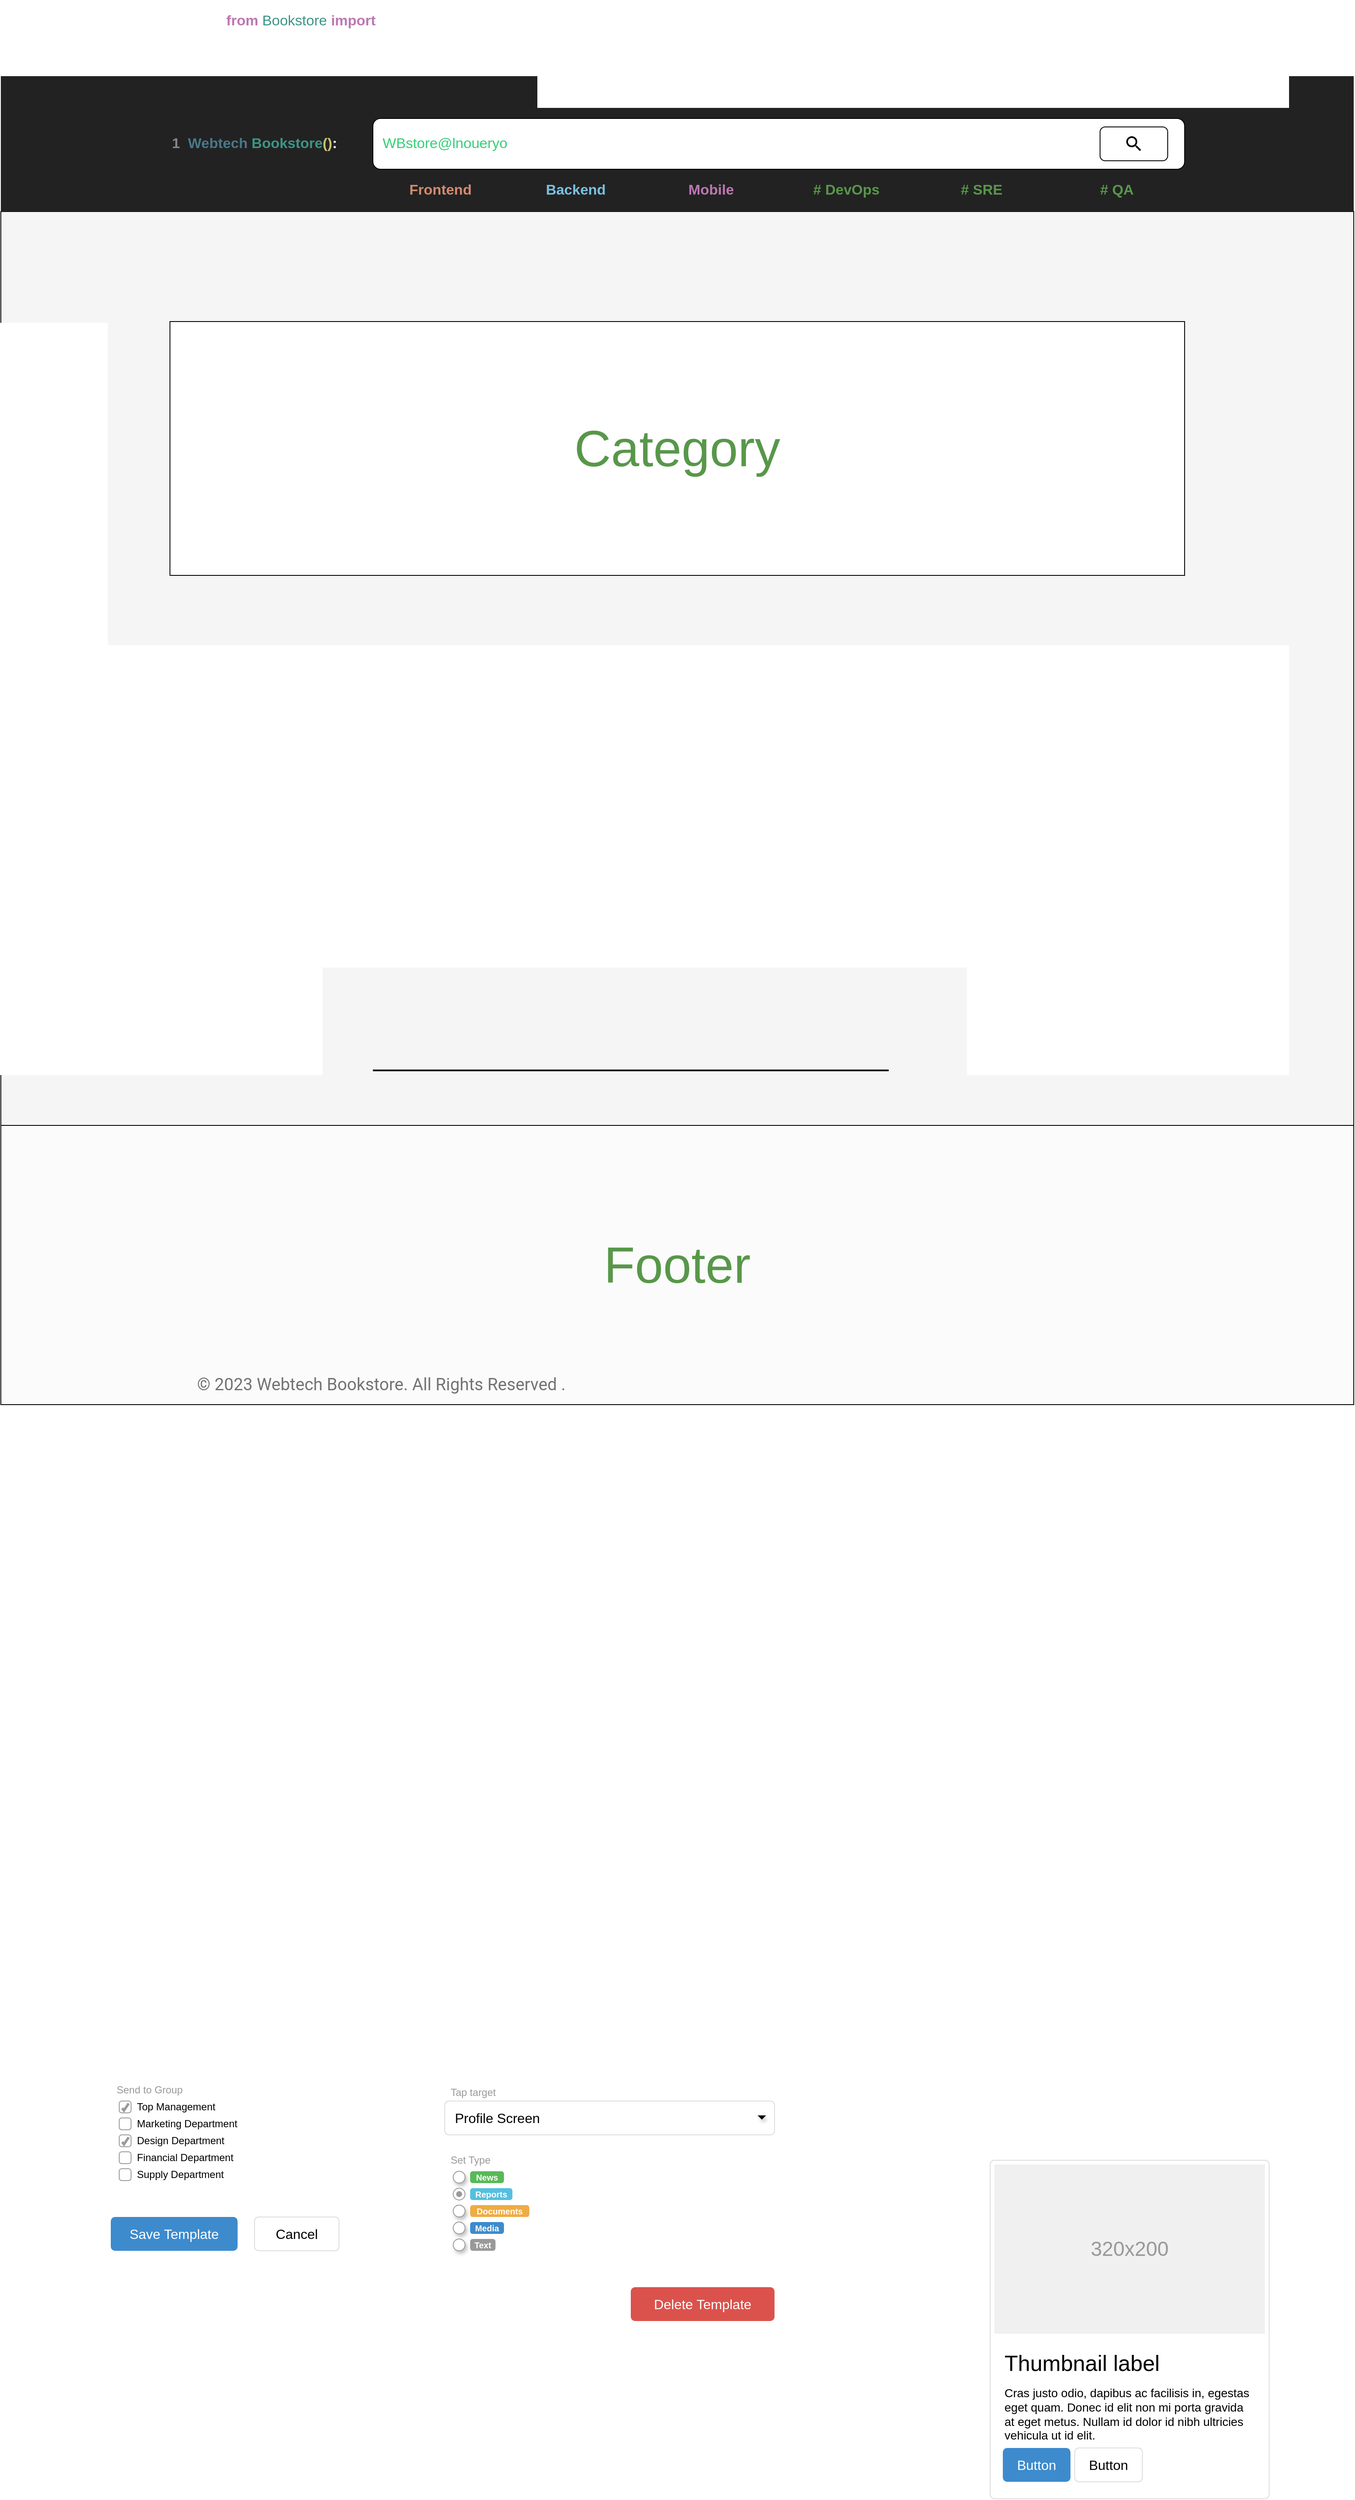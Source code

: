 <mxfile>
    <diagram id="iu-9Q0I3nVZPA6guKDX-" name="Home">
        <mxGraphModel dx="2648" dy="2270" grid="1" gridSize="10" guides="1" tooltips="1" connect="1" arrows="1" fold="1" page="1" pageScale="1" pageWidth="850" pageHeight="1100" math="0" shadow="0">
            <root>
                <mxCell id="0"/>
                <mxCell id="1" parent="0"/>
                <mxCell id="104" value="" style="rounded=0;whiteSpace=wrap;html=1;labelBackgroundColor=none;sketch=0;fontSize=17;fontColor=#58974a;fillColor=#f5f5f5;" parent="1" vertex="1">
                    <mxGeometry y="160" width="1600" height="1080" as="geometry"/>
                </mxCell>
                <mxCell id="12" value="" style="html=1;shadow=0;dashed=0;shape=mxgraph.bootstrap.rrect;rSize=5;strokeColor=#dddddd;rounded=0;fontSize=12;align=center;" parent="1" vertex="1">
                    <mxGeometry x="1170" y="2463" width="330" height="400" as="geometry"/>
                </mxCell>
                <mxCell id="13" value="320x200" style="shape=rect;fontSize=24;fillColor=#f0f0f0;strokeColor=none;fontColor=#999999;whiteSpace=wrap;" parent="12" vertex="1">
                    <mxGeometry x="5" y="5" width="320" height="200" as="geometry"/>
                </mxCell>
                <mxCell id="14" value="Thumbnail label" style="html=1;shadow=0;dashed=0;shape=mxgraph.bootstrap.anchor;fontSize=26;align=left;whiteSpace=wrap;" parent="12" vertex="1">
                    <mxGeometry x="15" y="220" width="300" height="40" as="geometry"/>
                </mxCell>
                <mxCell id="15" value="Cras justo odio, dapibus ac facilisis in, egestas eget quam. Donec id elit non mi porta gravida at eget metus. Nullam id dolor id nibh ultricies vehicula ut id elit." style="html=1;shadow=0;dashed=0;shape=mxgraph.bootstrap.anchor;strokeColor=#dddddd;whiteSpace=wrap;align=left;verticalAlign=top;fontSize=14;whiteSpace=wrap;" parent="12" vertex="1">
                    <mxGeometry x="15" y="260" width="300" height="80" as="geometry"/>
                </mxCell>
                <mxCell id="16" value="Button" style="html=1;shadow=0;dashed=0;shape=mxgraph.bootstrap.rrect;rSize=5;fontSize=16;fillColor=#3D8BCD;strokeColor=none;fontColor=#ffffff;whiteSpace=wrap;" parent="12" vertex="1">
                    <mxGeometry y="1" width="80" height="40" relative="1" as="geometry">
                        <mxPoint x="15" y="-60" as="offset"/>
                    </mxGeometry>
                </mxCell>
                <mxCell id="17" value="Button" style="html=1;shadow=0;dashed=0;shape=mxgraph.bootstrap.rrect;rSize=5;fontSize=16;strokeColor=#dddddd;whiteSpace=wrap;" parent="12" vertex="1">
                    <mxGeometry y="1" width="80" height="40" relative="1" as="geometry">
                        <mxPoint x="100" y="-60" as="offset"/>
                    </mxGeometry>
                </mxCell>
                <mxCell id="32" value="Tap target" style="html=1;shadow=0;dashed=0;shape=mxgraph.bootstrap.rect;strokeColor=none;fillColor=none;fontColor=#999999;align=left;spacingLeft=5;whiteSpace=wrap;rounded=0;" parent="1" vertex="1">
                    <mxGeometry x="525" y="2373" width="200" height="20" as="geometry"/>
                </mxCell>
                <mxCell id="33" value="Profile Screen" style="html=1;shadow=0;dashed=0;shape=mxgraph.bootstrap.rrect;rSize=5;strokeColor=#dddddd;align=left;spacingLeft=10;fontSize=16;whiteSpace=wrap;rounded=0;" parent="1" vertex="1">
                    <mxGeometry x="525" y="2393" width="390" height="40" as="geometry"/>
                </mxCell>
                <mxCell id="34" value="" style="shape=triangle;strokeColor=none;fillColor=#000000;direction=south;rounded=0;shadow=1;fontSize=12;fontColor=#000000;align=center;html=1;" parent="1" vertex="1">
                    <mxGeometry x="895" y="2410" width="10" height="5" as="geometry"/>
                </mxCell>
                <mxCell id="35" value="Send to Group" style="html=1;shadow=0;dashed=0;shape=mxgraph.bootstrap.rect;strokeColor=none;fillColor=none;fontColor=#999999;align=left;spacingLeft=5;whiteSpace=wrap;rounded=0;" parent="1" vertex="1">
                    <mxGeometry x="130" y="2370" width="200" height="20" as="geometry"/>
                </mxCell>
                <mxCell id="36" value="Top Management" style="html=1;shadow=0;dashed=0;shape=mxgraph.bootstrap.checkbox;fontSize=12;strokeColor=#999999;align=left;labelPosition=right;spacingLeft=5;rounded=0;" parent="1" vertex="1">
                    <mxGeometry x="140" y="2393" width="14" height="14" as="geometry"/>
                </mxCell>
                <mxCell id="37" value="Marketing Department" style="html=1;shadow=0;dashed=0;shape=mxgraph.bootstrap.rrect;fontSize=12;rSize=3;strokeColor=#999999;align=left;labelPosition=right;spacingLeft=5;rounded=0;" parent="1" vertex="1">
                    <mxGeometry x="140" y="2413" width="14" height="14" as="geometry"/>
                </mxCell>
                <mxCell id="38" value="Design Department" style="html=1;shadow=0;dashed=0;shape=mxgraph.bootstrap.checkbox;fontSize=12;strokeColor=#999999;align=left;labelPosition=right;spacingLeft=5;rounded=0;" parent="1" vertex="1">
                    <mxGeometry x="140" y="2433" width="14" height="14" as="geometry"/>
                </mxCell>
                <mxCell id="39" value="Financial Department" style="html=1;shadow=0;dashed=0;shape=mxgraph.bootstrap.rrect;fontSize=12;rSize=3;strokeColor=#999999;align=left;labelPosition=right;spacingLeft=5;rounded=0;" parent="1" vertex="1">
                    <mxGeometry x="140" y="2453" width="14" height="14" as="geometry"/>
                </mxCell>
                <mxCell id="40" value="Supply Department" style="html=1;shadow=0;dashed=0;shape=mxgraph.bootstrap.rrect;fontSize=12;rSize=3;strokeColor=#999999;align=left;labelPosition=right;spacingLeft=5;rounded=0;" parent="1" vertex="1">
                    <mxGeometry x="140" y="2473" width="14" height="14" as="geometry"/>
                </mxCell>
                <mxCell id="41" value="Set Type" style="html=1;shadow=0;dashed=0;shape=mxgraph.bootstrap.rect;strokeColor=none;fillColor=none;fontColor=#999999;align=left;spacingLeft=5;whiteSpace=wrap;rounded=0;" parent="1" vertex="1">
                    <mxGeometry x="525" y="2453" width="200" height="20" as="geometry"/>
                </mxCell>
                <mxCell id="42" value="" style="shape=ellipse;dashed=0;strokeColor=#999999;fillColor=#ffffff;html=1;rounded=0;shadow=1;fontSize=12;fontColor=#000000;align=center;" parent="1" vertex="1">
                    <mxGeometry x="535" y="2476" width="14" height="14" as="geometry"/>
                </mxCell>
                <mxCell id="43" value="News" style="html=1;shadow=0;dashed=0;shape=mxgraph.bootstrap.rrect;align=center;rSize=3;strokeColor=none;fillColor=#58B957;fontColor=#ffffff;fontStyle=1;fontSize=10;whiteSpace=wrap;rounded=0;" parent="1" vertex="1">
                    <mxGeometry x="555" y="2476" width="40" height="14" as="geometry"/>
                </mxCell>
                <mxCell id="44" value="" style="html=1;shadow=0;dashed=0;shape=mxgraph.bootstrap.radioButton;strokeColor=#999999;fillColor=#ffffff;rounded=0;fontSize=12;fontColor=#000000;align=center;" parent="1" vertex="1">
                    <mxGeometry x="535" y="2496" width="14" height="14" as="geometry"/>
                </mxCell>
                <mxCell id="45" value="Reports" style="html=1;shadow=0;dashed=0;shape=mxgraph.bootstrap.rrect;align=center;rSize=3;strokeColor=none;fillColor=#55BFE0;fontColor=#ffffff;fontStyle=1;fontSize=10;whiteSpace=wrap;rounded=0;" parent="1" vertex="1">
                    <mxGeometry x="555" y="2496" width="50" height="14" as="geometry"/>
                </mxCell>
                <mxCell id="46" value="" style="shape=ellipse;dashed=0;strokeColor=#999999;fillColor=#ffffff;html=1;rounded=0;shadow=1;fontSize=12;fontColor=#000000;align=center;" parent="1" vertex="1">
                    <mxGeometry x="535" y="2516" width="14" height="14" as="geometry"/>
                </mxCell>
                <mxCell id="47" value="Documents" style="html=1;shadow=0;dashed=0;shape=mxgraph.bootstrap.rrect;align=center;rSize=3;strokeColor=none;fillColor=#EFAC43;fontColor=#ffffff;fontStyle=1;fontSize=10;whiteSpace=wrap;rounded=0;" parent="1" vertex="1">
                    <mxGeometry x="555" y="2516" width="70" height="14" as="geometry"/>
                </mxCell>
                <mxCell id="48" value="" style="shape=ellipse;dashed=0;strokeColor=#999999;fillColor=#ffffff;html=1;rounded=0;shadow=1;fontSize=12;fontColor=#000000;align=center;" parent="1" vertex="1">
                    <mxGeometry x="535" y="2536" width="14" height="14" as="geometry"/>
                </mxCell>
                <mxCell id="49" value="Media" style="html=1;shadow=0;dashed=0;shape=mxgraph.bootstrap.rrect;align=center;rSize=3;strokeColor=none;fillColor=#3D8BCD;fontColor=#ffffff;fontStyle=1;fontSize=10;whiteSpace=wrap;rounded=0;" parent="1" vertex="1">
                    <mxGeometry x="555" y="2536" width="40" height="14" as="geometry"/>
                </mxCell>
                <mxCell id="50" value="" style="shape=ellipse;dashed=0;strokeColor=#999999;fillColor=#ffffff;html=1;rounded=0;shadow=1;fontSize=12;fontColor=#000000;align=center;" parent="1" vertex="1">
                    <mxGeometry x="535" y="2556" width="14" height="14" as="geometry"/>
                </mxCell>
                <mxCell id="51" value="Text" style="html=1;shadow=0;dashed=0;shape=mxgraph.bootstrap.rrect;align=center;rSize=3;strokeColor=none;fillColor=#999999;fontColor=#ffffff;fontStyle=1;fontSize=10;whiteSpace=wrap;rounded=0;" parent="1" vertex="1">
                    <mxGeometry x="555" y="2556" width="30" height="14" as="geometry"/>
                </mxCell>
                <mxCell id="52" value="Save Template" style="html=1;shadow=0;dashed=0;shape=mxgraph.bootstrap.rrect;align=center;rSize=5;strokeColor=none;fillColor=#3D8BCD;fontColor=#ffffff;fontSize=16;whiteSpace=wrap;rounded=0;" parent="1" vertex="1">
                    <mxGeometry x="130" y="2530" width="150" height="40" as="geometry"/>
                </mxCell>
                <mxCell id="53" value="Cancel" style="html=1;shadow=0;dashed=0;shape=mxgraph.bootstrap.rrect;align=center;rSize=5;strokeColor=#dddddd;fontSize=16;whiteSpace=wrap;rounded=0;" parent="1" vertex="1">
                    <mxGeometry x="300" y="2530" width="100" height="40" as="geometry"/>
                </mxCell>
                <mxCell id="54" value="Delete Template" style="html=1;shadow=0;dashed=0;shape=mxgraph.bootstrap.rrect;align=center;rSize=5;strokeColor=none;fillColor=#DB524C;fontColor=#ffffff;fontSize=16;whiteSpace=wrap;rounded=0;" parent="1" vertex="1">
                    <mxGeometry x="745" y="2613" width="170" height="40" as="geometry"/>
                </mxCell>
                <mxCell id="124" value="&lt;font style=&quot;font-size: 60px;&quot;&gt;Category&lt;/font&gt;" style="rounded=0;whiteSpace=wrap;html=1;labelBackgroundColor=none;sketch=0;fontSize=20;fontColor=#58974a;fillColor=#FFFFFF;" parent="1" vertex="1">
                    <mxGeometry x="200" y="290" width="1200" height="300" as="geometry"/>
                </mxCell>
                <mxCell id="125" value="&lt;font style=&quot;font-size: 60px;&quot;&gt;Footer&lt;/font&gt;" style="rounded=0;whiteSpace=wrap;html=1;labelBackgroundColor=none;sketch=0;fontSize=20;fontColor=#58974a;fillColor=#fbfbfb;" parent="1" vertex="1">
                    <mxGeometry y="1240" width="1600" height="330" as="geometry"/>
                </mxCell>
                <mxCell id="126" value="&lt;span style=&quot;color: rgba(0, 0, 0, 0.54); font-family: Roboto, &amp;quot;Helvetica Neue&amp;quot;, Helvetica, Arial, 文泉驛正黑, &amp;quot;WenQuanYi Zen Hei&amp;quot;, &amp;quot;Hiragino Sans GB&amp;quot;, &amp;quot;儷黑 Pro&amp;quot;, &amp;quot;LiHei Pro&amp;quot;, &amp;quot;Heiti TC&amp;quot;, 微軟正黑體, &amp;quot;Microsoft JhengHei UI&amp;quot;, &amp;quot;Microsoft JhengHei&amp;quot;, sans-serif; text-align: start; background-color: rgb(251, 251, 251);&quot;&gt;&lt;font style=&quot;font-size: 20px;&quot;&gt;© 2023 Webtech Bookstore. All Rights Reserved .&lt;/font&gt;&lt;/span&gt;" style="text;html=1;strokeColor=none;fillColor=none;align=center;verticalAlign=middle;whiteSpace=wrap;rounded=0;labelBackgroundColor=none;sketch=0;fontSize=20;fontColor=#58974a;" parent="1" vertex="1">
                    <mxGeometry x="200" y="1520" width="500" height="50" as="geometry"/>
                </mxCell>
                <mxCell id="128" value="" style="line;strokeWidth=2;html=1;labelBackgroundColor=none;sketch=0;fontSize=20;fontColor=#58974a;fillColor=#fbfbfb;" parent="1" vertex="1">
                    <mxGeometry x="440" y="1170" width="610" height="10" as="geometry"/>
                </mxCell>
                <mxCell id="z7ZdVrglcx-ecVN2qqOi-131" value="&lt;b style=&quot;&quot;&gt;&lt;font color=&quot;#bd77b1&quot;&gt;from&amp;nbsp;&lt;/font&gt;&lt;/b&gt;&lt;span style=&quot;color: rgb(62, 148, 134); text-align: left;&quot;&gt;Bookstore &lt;/span&gt;&lt;span style=&quot;text-align: left;&quot;&gt;&lt;font color=&quot;#bd77b1&quot;&gt;&lt;b&gt;import&lt;/b&gt;&lt;/font&gt;&lt;/span&gt;" style="text;html=1;strokeColor=none;fillColor=none;align=center;verticalAlign=middle;whiteSpace=wrap;rounded=0;labelBackgroundColor=none;sketch=0;fontSize=17;fontColor=#FFFFFF;" parent="1" vertex="1">
                    <mxGeometry x="250" y="-90" width="210" height="50" as="geometry"/>
                </mxCell>
                <mxCell id="aUzokdH6n-494Q2fgKW0-128" value="" style="html=1;shadow=0;dashed=0;shape=mxgraph.bootstrap.rect;fillColor=#222222;strokeColor=none;whiteSpace=wrap;rounded=0;fontSize=12;fontColor=#000000;align=center;" vertex="1" parent="1">
                    <mxGeometry width="1600" height="160" as="geometry"/>
                </mxCell>
                <mxCell id="aUzokdH6n-494Q2fgKW0-129" value="&lt;b style=&quot;font-size: 17px;&quot;&gt;&lt;font color=&quot;#878787&quot; style=&quot;font-size: 17px;&quot;&gt;1&lt;/font&gt;&lt;font style=&quot;font-size: 17px;&quot; color=&quot;#49788b&quot;&gt;&amp;nbsp; Webtech&lt;/font&gt;&lt;font style=&quot;font-size: 17px;&quot; color=&quot;#3e9486&quot;&gt; Bookstore&lt;/font&gt;&lt;font style=&quot;font-size: 17px;&quot; color=&quot;#c9c375&quot;&gt;()&lt;/font&gt;&lt;font style=&quot;font-size: 17px;&quot; color=&quot;#ffffff&quot;&gt;:&lt;/font&gt;&lt;/b&gt;" style="html=1;shadow=0;dashed=0;fillColor=none;strokeColor=none;shape=mxgraph.bootstrap.rect;fontColor=#999999;fontSize=14;whiteSpace=wrap;" vertex="1" parent="1">
                    <mxGeometry x="200" y="40" width="200" height="80" as="geometry"/>
                </mxCell>
                <mxCell id="aUzokdH6n-494Q2fgKW0-130" value="&amp;nbsp; &lt;font color=&quot;#36ce77&quot;&gt;WBstore@lnoueryo&lt;/font&gt;&lt;font color=&quot;#ffffff&quot;&gt;:~ $ python for beginner&lt;/font&gt;" style="rounded=1;whiteSpace=wrap;html=1;fontSize=17;fontColor=#49788b;align=left;" vertex="1" parent="1">
                    <mxGeometry x="440" y="50" width="960" height="60" as="geometry"/>
                </mxCell>
                <mxCell id="aUzokdH6n-494Q2fgKW0-131" value="" style="group" vertex="1" connectable="0" parent="1">
                    <mxGeometry x="1300" y="60" width="80" height="40" as="geometry"/>
                </mxCell>
                <mxCell id="aUzokdH6n-494Q2fgKW0-132" value="" style="rounded=1;whiteSpace=wrap;html=1;labelBackgroundColor=#FFFFFF;sketch=0;fontSize=17;fontColor=#FFFFFF;fillColor=#FFFFFF;" vertex="1" parent="aUzokdH6n-494Q2fgKW0-131">
                    <mxGeometry width="80" height="40" as="geometry"/>
                </mxCell>
                <mxCell id="aUzokdH6n-494Q2fgKW0-133" value="" style="shape=image;verticalLabelPosition=bottom;labelBackgroundColor=default;verticalAlign=top;aspect=fixed;imageAspect=0;image=data:image/svg+xml,PHN2ZyB4bWxucz0iaHR0cDovL3d3dy53My5vcmcvMjAwMC9zdmciIHZpZXdCb3g9IjAgMCAyNCAyNCI+PHBhdGggZD0iTTkuNSwzQTYuNSw2LjUgMCAwLDEgMTYsOS41QzE2LDExLjExIDE1LjQxLDEyLjU5IDE0LjQ0LDEzLjczTDE0LjcxLDE0SDE1LjVMMjAuNSwxOUwxOSwyMC41TDE0LDE1LjVWMTQuNzFMMTMuNzMsMTQuNDRDMTIuNTksMTUuNDEgMTEuMTEsMTYgOS41LDE2QTYuNSw2LjUgMCAwLDEgMyw5LjVBNi41LDYuNSAwIDAsMSA5LjUsM005LjUsNUM3LDUgNSw3IDUsOS41QzUsMTIgNywxNCA5LjUsMTRDMTIsMTQgMTQsMTIgMTQsOS41QzE0LDcgMTIsNSA5LjUsNVoiLz48L3N2Zz4=;" vertex="1" parent="aUzokdH6n-494Q2fgKW0-131">
                    <mxGeometry x="28" y="8" width="24" height="24" as="geometry"/>
                </mxCell>
                <mxCell id="aUzokdH6n-494Q2fgKW0-134" value="&lt;font color=&quot;#d38b70&quot;&gt;&lt;b&gt;Frontend&lt;/b&gt;&lt;/font&gt;" style="text;html=1;strokeColor=none;fillColor=none;align=center;verticalAlign=middle;whiteSpace=wrap;rounded=0;labelBackgroundColor=none;sketch=0;fontSize=17;fontColor=#FFFFFF;" vertex="1" parent="1">
                    <mxGeometry x="440" y="110" width="160" height="50" as="geometry"/>
                </mxCell>
                <mxCell id="aUzokdH6n-494Q2fgKW0-135" value="&lt;font color=&quot;#7ac1e0&quot;&gt;&lt;b&gt;Backend&lt;/b&gt;&lt;/font&gt;" style="text;html=1;strokeColor=none;fillColor=none;align=center;verticalAlign=middle;whiteSpace=wrap;rounded=0;labelBackgroundColor=none;sketch=0;fontSize=17;fontColor=#FFFFFF;" vertex="1" parent="1">
                    <mxGeometry x="600" y="110" width="160" height="50" as="geometry"/>
                </mxCell>
                <mxCell id="aUzokdH6n-494Q2fgKW0-136" value="&lt;b&gt;&lt;font color=&quot;#58974a&quot;&gt;# DevOps&lt;/font&gt;&lt;/b&gt;" style="text;html=1;strokeColor=none;fillColor=none;align=center;verticalAlign=middle;whiteSpace=wrap;rounded=0;labelBackgroundColor=none;sketch=0;fontSize=17;fontColor=#FFFFFF;" vertex="1" parent="1">
                    <mxGeometry x="920" y="110" width="160" height="50" as="geometry"/>
                </mxCell>
                <mxCell id="aUzokdH6n-494Q2fgKW0-137" value="&lt;b&gt;&lt;font color=&quot;#58974a&quot;&gt;# SRE&lt;/font&gt;&lt;/b&gt;" style="text;html=1;strokeColor=none;fillColor=none;align=center;verticalAlign=middle;whiteSpace=wrap;rounded=0;labelBackgroundColor=none;sketch=0;fontSize=17;fontColor=#FFFFFF;" vertex="1" parent="1">
                    <mxGeometry x="1080" y="110" width="160" height="50" as="geometry"/>
                </mxCell>
                <mxCell id="aUzokdH6n-494Q2fgKW0-138" value="&lt;b&gt;&lt;font color=&quot;#58974a&quot;&gt;# QA&lt;/font&gt;&lt;/b&gt;" style="text;html=1;strokeColor=none;fillColor=none;align=center;verticalAlign=middle;whiteSpace=wrap;rounded=0;labelBackgroundColor=none;sketch=0;fontSize=17;fontColor=#FFFFFF;" vertex="1" parent="1">
                    <mxGeometry x="1240" y="110" width="160" height="50" as="geometry"/>
                </mxCell>
                <mxCell id="aUzokdH6n-494Q2fgKW0-139" value="&lt;font color=&quot;#bd77b1&quot;&gt;&lt;b&gt;Mobile&lt;/b&gt;&lt;/font&gt;" style="text;html=1;strokeColor=none;fillColor=none;align=center;verticalAlign=middle;whiteSpace=wrap;rounded=0;labelBackgroundColor=none;sketch=0;fontSize=17;fontColor=#FFFFFF;" vertex="1" parent="1">
                    <mxGeometry x="760" y="110" width="160" height="50" as="geometry"/>
                </mxCell>
            </root>
        </mxGraphModel>
    </diagram>
    <diagram name="Book Collections" id="AzkUI0gB38Serak8jHaA">
        <mxGraphModel dx="2648" dy="1170" grid="1" gridSize="10" guides="1" tooltips="1" connect="1" arrows="1" fold="1" page="1" pageScale="1" pageWidth="850" pageHeight="1100" math="0" shadow="0">
            <root>
                <mxCell id="Fp4AKJfs3A7mnwe-e1Vw-0"/>
                <mxCell id="Fp4AKJfs3A7mnwe-e1Vw-1" parent="Fp4AKJfs3A7mnwe-e1Vw-0"/>
                <mxCell id="Fp4AKJfs3A7mnwe-e1Vw-2" value="" style="rounded=0;whiteSpace=wrap;html=1;labelBackgroundColor=none;sketch=0;fontSize=17;fontColor=#58974a;fillColor=#f5f5f5;" parent="Fp4AKJfs3A7mnwe-e1Vw-1" vertex="1">
                    <mxGeometry y="160" width="1600" height="1080" as="geometry"/>
                </mxCell>
                <mxCell id="Fp4AKJfs3A7mnwe-e1Vw-3" value="" style="html=1;shadow=0;dashed=0;shape=mxgraph.bootstrap.rect;fillColor=#222222;strokeColor=none;whiteSpace=wrap;rounded=0;fontSize=12;fontColor=#000000;align=center;" parent="Fp4AKJfs3A7mnwe-e1Vw-1" vertex="1">
                    <mxGeometry width="1600" height="160" as="geometry"/>
                </mxCell>
                <mxCell id="Fp4AKJfs3A7mnwe-e1Vw-4" value="" style="html=1;shadow=0;dashed=0;shape=mxgraph.bootstrap.rrect;rSize=5;strokeColor=#dddddd;rounded=0;fontSize=12;align=center;" parent="Fp4AKJfs3A7mnwe-e1Vw-1" vertex="1">
                    <mxGeometry x="1170" y="2463" width="330" height="400" as="geometry"/>
                </mxCell>
                <mxCell id="Fp4AKJfs3A7mnwe-e1Vw-5" value="320x200" style="shape=rect;fontSize=24;fillColor=#f0f0f0;strokeColor=none;fontColor=#999999;whiteSpace=wrap;" parent="Fp4AKJfs3A7mnwe-e1Vw-4" vertex="1">
                    <mxGeometry x="5" y="5" width="320" height="200" as="geometry"/>
                </mxCell>
                <mxCell id="Fp4AKJfs3A7mnwe-e1Vw-6" value="Thumbnail label" style="html=1;shadow=0;dashed=0;shape=mxgraph.bootstrap.anchor;fontSize=26;align=left;whiteSpace=wrap;" parent="Fp4AKJfs3A7mnwe-e1Vw-4" vertex="1">
                    <mxGeometry x="15" y="220" width="300" height="40" as="geometry"/>
                </mxCell>
                <mxCell id="Fp4AKJfs3A7mnwe-e1Vw-7" value="Cras justo odio, dapibus ac facilisis in, egestas eget quam. Donec id elit non mi porta gravida at eget metus. Nullam id dolor id nibh ultricies vehicula ut id elit." style="html=1;shadow=0;dashed=0;shape=mxgraph.bootstrap.anchor;strokeColor=#dddddd;whiteSpace=wrap;align=left;verticalAlign=top;fontSize=14;whiteSpace=wrap;" parent="Fp4AKJfs3A7mnwe-e1Vw-4" vertex="1">
                    <mxGeometry x="15" y="260" width="300" height="80" as="geometry"/>
                </mxCell>
                <mxCell id="Fp4AKJfs3A7mnwe-e1Vw-8" value="Button" style="html=1;shadow=0;dashed=0;shape=mxgraph.bootstrap.rrect;rSize=5;fontSize=16;fillColor=#3D8BCD;strokeColor=none;fontColor=#ffffff;whiteSpace=wrap;" parent="Fp4AKJfs3A7mnwe-e1Vw-4" vertex="1">
                    <mxGeometry y="1" width="80" height="40" relative="1" as="geometry">
                        <mxPoint x="15" y="-60" as="offset"/>
                    </mxGeometry>
                </mxCell>
                <mxCell id="Fp4AKJfs3A7mnwe-e1Vw-9" value="Button" style="html=1;shadow=0;dashed=0;shape=mxgraph.bootstrap.rrect;rSize=5;fontSize=16;strokeColor=#dddddd;whiteSpace=wrap;" parent="Fp4AKJfs3A7mnwe-e1Vw-4" vertex="1">
                    <mxGeometry y="1" width="80" height="40" relative="1" as="geometry">
                        <mxPoint x="100" y="-60" as="offset"/>
                    </mxGeometry>
                </mxCell>
                <mxCell id="Fp4AKJfs3A7mnwe-e1Vw-10" value="Tap target" style="html=1;shadow=0;dashed=0;shape=mxgraph.bootstrap.rect;strokeColor=none;fillColor=none;fontColor=#999999;align=left;spacingLeft=5;whiteSpace=wrap;rounded=0;" parent="Fp4AKJfs3A7mnwe-e1Vw-1" vertex="1">
                    <mxGeometry x="525" y="2373" width="200" height="20" as="geometry"/>
                </mxCell>
                <mxCell id="Fp4AKJfs3A7mnwe-e1Vw-11" value="Profile Screen" style="html=1;shadow=0;dashed=0;shape=mxgraph.bootstrap.rrect;rSize=5;strokeColor=#dddddd;align=left;spacingLeft=10;fontSize=16;whiteSpace=wrap;rounded=0;" parent="Fp4AKJfs3A7mnwe-e1Vw-1" vertex="1">
                    <mxGeometry x="525" y="2393" width="390" height="40" as="geometry"/>
                </mxCell>
                <mxCell id="Fp4AKJfs3A7mnwe-e1Vw-12" value="" style="shape=triangle;strokeColor=none;fillColor=#000000;direction=south;rounded=0;shadow=1;fontSize=12;fontColor=#000000;align=center;html=1;" parent="Fp4AKJfs3A7mnwe-e1Vw-1" vertex="1">
                    <mxGeometry x="895" y="2410" width="10" height="5" as="geometry"/>
                </mxCell>
                <mxCell id="Fp4AKJfs3A7mnwe-e1Vw-13" value="Send to Group" style="html=1;shadow=0;dashed=0;shape=mxgraph.bootstrap.rect;strokeColor=none;fillColor=none;fontColor=#999999;align=left;spacingLeft=5;whiteSpace=wrap;rounded=0;" parent="Fp4AKJfs3A7mnwe-e1Vw-1" vertex="1">
                    <mxGeometry x="130" y="2370" width="200" height="20" as="geometry"/>
                </mxCell>
                <mxCell id="Fp4AKJfs3A7mnwe-e1Vw-14" value="Top Management" style="html=1;shadow=0;dashed=0;shape=mxgraph.bootstrap.checkbox;fontSize=12;strokeColor=#999999;align=left;labelPosition=right;spacingLeft=5;rounded=0;" parent="Fp4AKJfs3A7mnwe-e1Vw-1" vertex="1">
                    <mxGeometry x="140" y="2393" width="14" height="14" as="geometry"/>
                </mxCell>
                <mxCell id="Fp4AKJfs3A7mnwe-e1Vw-15" value="Marketing Department" style="html=1;shadow=0;dashed=0;shape=mxgraph.bootstrap.rrect;fontSize=12;rSize=3;strokeColor=#999999;align=left;labelPosition=right;spacingLeft=5;rounded=0;" parent="Fp4AKJfs3A7mnwe-e1Vw-1" vertex="1">
                    <mxGeometry x="140" y="2413" width="14" height="14" as="geometry"/>
                </mxCell>
                <mxCell id="Fp4AKJfs3A7mnwe-e1Vw-16" value="Design Department" style="html=1;shadow=0;dashed=0;shape=mxgraph.bootstrap.checkbox;fontSize=12;strokeColor=#999999;align=left;labelPosition=right;spacingLeft=5;rounded=0;" parent="Fp4AKJfs3A7mnwe-e1Vw-1" vertex="1">
                    <mxGeometry x="140" y="2433" width="14" height="14" as="geometry"/>
                </mxCell>
                <mxCell id="Fp4AKJfs3A7mnwe-e1Vw-17" value="Financial Department" style="html=1;shadow=0;dashed=0;shape=mxgraph.bootstrap.rrect;fontSize=12;rSize=3;strokeColor=#999999;align=left;labelPosition=right;spacingLeft=5;rounded=0;" parent="Fp4AKJfs3A7mnwe-e1Vw-1" vertex="1">
                    <mxGeometry x="140" y="2453" width="14" height="14" as="geometry"/>
                </mxCell>
                <mxCell id="Fp4AKJfs3A7mnwe-e1Vw-18" value="Supply Department" style="html=1;shadow=0;dashed=0;shape=mxgraph.bootstrap.rrect;fontSize=12;rSize=3;strokeColor=#999999;align=left;labelPosition=right;spacingLeft=5;rounded=0;" parent="Fp4AKJfs3A7mnwe-e1Vw-1" vertex="1">
                    <mxGeometry x="140" y="2473" width="14" height="14" as="geometry"/>
                </mxCell>
                <mxCell id="Fp4AKJfs3A7mnwe-e1Vw-19" value="Set Type" style="html=1;shadow=0;dashed=0;shape=mxgraph.bootstrap.rect;strokeColor=none;fillColor=none;fontColor=#999999;align=left;spacingLeft=5;whiteSpace=wrap;rounded=0;" parent="Fp4AKJfs3A7mnwe-e1Vw-1" vertex="1">
                    <mxGeometry x="525" y="2453" width="200" height="20" as="geometry"/>
                </mxCell>
                <mxCell id="Fp4AKJfs3A7mnwe-e1Vw-20" value="" style="shape=ellipse;dashed=0;strokeColor=#999999;fillColor=#ffffff;html=1;rounded=0;shadow=1;fontSize=12;fontColor=#000000;align=center;" parent="Fp4AKJfs3A7mnwe-e1Vw-1" vertex="1">
                    <mxGeometry x="535" y="2476" width="14" height="14" as="geometry"/>
                </mxCell>
                <mxCell id="Fp4AKJfs3A7mnwe-e1Vw-21" value="News" style="html=1;shadow=0;dashed=0;shape=mxgraph.bootstrap.rrect;align=center;rSize=3;strokeColor=none;fillColor=#58B957;fontColor=#ffffff;fontStyle=1;fontSize=10;whiteSpace=wrap;rounded=0;" parent="Fp4AKJfs3A7mnwe-e1Vw-1" vertex="1">
                    <mxGeometry x="555" y="2476" width="40" height="14" as="geometry"/>
                </mxCell>
                <mxCell id="Fp4AKJfs3A7mnwe-e1Vw-22" value="" style="html=1;shadow=0;dashed=0;shape=mxgraph.bootstrap.radioButton;strokeColor=#999999;fillColor=#ffffff;rounded=0;fontSize=12;fontColor=#000000;align=center;" parent="Fp4AKJfs3A7mnwe-e1Vw-1" vertex="1">
                    <mxGeometry x="535" y="2496" width="14" height="14" as="geometry"/>
                </mxCell>
                <mxCell id="Fp4AKJfs3A7mnwe-e1Vw-23" value="Reports" style="html=1;shadow=0;dashed=0;shape=mxgraph.bootstrap.rrect;align=center;rSize=3;strokeColor=none;fillColor=#55BFE0;fontColor=#ffffff;fontStyle=1;fontSize=10;whiteSpace=wrap;rounded=0;" parent="Fp4AKJfs3A7mnwe-e1Vw-1" vertex="1">
                    <mxGeometry x="555" y="2496" width="50" height="14" as="geometry"/>
                </mxCell>
                <mxCell id="Fp4AKJfs3A7mnwe-e1Vw-24" value="" style="shape=ellipse;dashed=0;strokeColor=#999999;fillColor=#ffffff;html=1;rounded=0;shadow=1;fontSize=12;fontColor=#000000;align=center;" parent="Fp4AKJfs3A7mnwe-e1Vw-1" vertex="1">
                    <mxGeometry x="535" y="2516" width="14" height="14" as="geometry"/>
                </mxCell>
                <mxCell id="Fp4AKJfs3A7mnwe-e1Vw-25" value="Documents" style="html=1;shadow=0;dashed=0;shape=mxgraph.bootstrap.rrect;align=center;rSize=3;strokeColor=none;fillColor=#EFAC43;fontColor=#ffffff;fontStyle=1;fontSize=10;whiteSpace=wrap;rounded=0;" parent="Fp4AKJfs3A7mnwe-e1Vw-1" vertex="1">
                    <mxGeometry x="555" y="2516" width="70" height="14" as="geometry"/>
                </mxCell>
                <mxCell id="Fp4AKJfs3A7mnwe-e1Vw-26" value="" style="shape=ellipse;dashed=0;strokeColor=#999999;fillColor=#ffffff;html=1;rounded=0;shadow=1;fontSize=12;fontColor=#000000;align=center;" parent="Fp4AKJfs3A7mnwe-e1Vw-1" vertex="1">
                    <mxGeometry x="535" y="2536" width="14" height="14" as="geometry"/>
                </mxCell>
                <mxCell id="Fp4AKJfs3A7mnwe-e1Vw-27" value="Media" style="html=1;shadow=0;dashed=0;shape=mxgraph.bootstrap.rrect;align=center;rSize=3;strokeColor=none;fillColor=#3D8BCD;fontColor=#ffffff;fontStyle=1;fontSize=10;whiteSpace=wrap;rounded=0;" parent="Fp4AKJfs3A7mnwe-e1Vw-1" vertex="1">
                    <mxGeometry x="555" y="2536" width="40" height="14" as="geometry"/>
                </mxCell>
                <mxCell id="Fp4AKJfs3A7mnwe-e1Vw-28" value="" style="shape=ellipse;dashed=0;strokeColor=#999999;fillColor=#ffffff;html=1;rounded=0;shadow=1;fontSize=12;fontColor=#000000;align=center;" parent="Fp4AKJfs3A7mnwe-e1Vw-1" vertex="1">
                    <mxGeometry x="535" y="2556" width="14" height="14" as="geometry"/>
                </mxCell>
                <mxCell id="Fp4AKJfs3A7mnwe-e1Vw-29" value="Text" style="html=1;shadow=0;dashed=0;shape=mxgraph.bootstrap.rrect;align=center;rSize=3;strokeColor=none;fillColor=#999999;fontColor=#ffffff;fontStyle=1;fontSize=10;whiteSpace=wrap;rounded=0;" parent="Fp4AKJfs3A7mnwe-e1Vw-1" vertex="1">
                    <mxGeometry x="555" y="2556" width="30" height="14" as="geometry"/>
                </mxCell>
                <mxCell id="Fp4AKJfs3A7mnwe-e1Vw-30" value="Save Template" style="html=1;shadow=0;dashed=0;shape=mxgraph.bootstrap.rrect;align=center;rSize=5;strokeColor=none;fillColor=#3D8BCD;fontColor=#ffffff;fontSize=16;whiteSpace=wrap;rounded=0;" parent="Fp4AKJfs3A7mnwe-e1Vw-1" vertex="1">
                    <mxGeometry x="130" y="2530" width="150" height="40" as="geometry"/>
                </mxCell>
                <mxCell id="Fp4AKJfs3A7mnwe-e1Vw-31" value="Cancel" style="html=1;shadow=0;dashed=0;shape=mxgraph.bootstrap.rrect;align=center;rSize=5;strokeColor=#dddddd;fontSize=16;whiteSpace=wrap;rounded=0;" parent="Fp4AKJfs3A7mnwe-e1Vw-1" vertex="1">
                    <mxGeometry x="300" y="2530" width="100" height="40" as="geometry"/>
                </mxCell>
                <mxCell id="Fp4AKJfs3A7mnwe-e1Vw-32" value="Delete Template" style="html=1;shadow=0;dashed=0;shape=mxgraph.bootstrap.rrect;align=center;rSize=5;strokeColor=none;fillColor=#DB524C;fontColor=#ffffff;fontSize=16;whiteSpace=wrap;rounded=0;" parent="Fp4AKJfs3A7mnwe-e1Vw-1" vertex="1">
                    <mxGeometry x="745" y="2613" width="170" height="40" as="geometry"/>
                </mxCell>
                <mxCell id="Fp4AKJfs3A7mnwe-e1Vw-33" value="&lt;b style=&quot;font-size: 17px;&quot;&gt;&lt;font color=&quot;#878787&quot; style=&quot;font-size: 17px;&quot;&gt;1&lt;/font&gt;&lt;font style=&quot;font-size: 17px;&quot; color=&quot;#49788b&quot;&gt;&amp;nbsp; Webtech&lt;/font&gt;&lt;font style=&quot;font-size: 17px;&quot; color=&quot;#3e9486&quot;&gt; Bookstore&lt;/font&gt;&lt;font style=&quot;font-size: 17px;&quot; color=&quot;#c9c375&quot;&gt;()&lt;/font&gt;&lt;font style=&quot;font-size: 17px;&quot; color=&quot;#ffffff&quot;&gt;:&lt;/font&gt;&lt;/b&gt;" style="html=1;shadow=0;dashed=0;fillColor=none;strokeColor=none;shape=mxgraph.bootstrap.rect;fontColor=#999999;fontSize=14;whiteSpace=wrap;" parent="Fp4AKJfs3A7mnwe-e1Vw-1" vertex="1">
                    <mxGeometry x="200" y="40" width="200" height="80" as="geometry"/>
                </mxCell>
                <mxCell id="Fp4AKJfs3A7mnwe-e1Vw-34" value="&amp;nbsp; &lt;font color=&quot;#36ce77&quot;&gt;WBstore@lnoueryo&lt;/font&gt;&lt;font color=&quot;#ffffff&quot;&gt;:~ $ python for beginner&lt;/font&gt;" style="rounded=1;whiteSpace=wrap;html=1;fontSize=17;fontColor=#49788b;align=left;" parent="Fp4AKJfs3A7mnwe-e1Vw-1" vertex="1">
                    <mxGeometry x="440" y="50" width="960" height="60" as="geometry"/>
                </mxCell>
                <mxCell id="Fp4AKJfs3A7mnwe-e1Vw-35" value="" style="group" parent="Fp4AKJfs3A7mnwe-e1Vw-1" vertex="1" connectable="0">
                    <mxGeometry x="1300" y="60" width="80" height="40" as="geometry"/>
                </mxCell>
                <mxCell id="Fp4AKJfs3A7mnwe-e1Vw-36" value="" style="rounded=1;whiteSpace=wrap;html=1;labelBackgroundColor=#FFFFFF;sketch=0;fontSize=17;fontColor=#FFFFFF;fillColor=#FFFFFF;" parent="Fp4AKJfs3A7mnwe-e1Vw-35" vertex="1">
                    <mxGeometry width="80" height="40" as="geometry"/>
                </mxCell>
                <mxCell id="Fp4AKJfs3A7mnwe-e1Vw-37" value="" style="shape=image;verticalLabelPosition=bottom;labelBackgroundColor=default;verticalAlign=top;aspect=fixed;imageAspect=0;image=data:image/svg+xml,PHN2ZyB4bWxucz0iaHR0cDovL3d3dy53My5vcmcvMjAwMC9zdmciIHZpZXdCb3g9IjAgMCAyNCAyNCI+PHBhdGggZD0iTTkuNSwzQTYuNSw2LjUgMCAwLDEgMTYsOS41QzE2LDExLjExIDE1LjQxLDEyLjU5IDE0LjQ0LDEzLjczTDE0LjcxLDE0SDE1LjVMMjAuNSwxOUwxOSwyMC41TDE0LDE1LjVWMTQuNzFMMTMuNzMsMTQuNDRDMTIuNTksMTUuNDEgMTEuMTEsMTYgOS41LDE2QTYuNSw2LjUgMCAwLDEgMyw5LjVBNi41LDYuNSAwIDAsMSA5LjUsM005LjUsNUM3LDUgNSw3IDUsOS41QzUsMTIgNywxNCA5LjUsMTRDMTIsMTQgMTQsMTIgMTQsOS41QzE0LDcgMTIsNSA5LjUsNVoiLz48L3N2Zz4=;" parent="Fp4AKJfs3A7mnwe-e1Vw-35" vertex="1">
                    <mxGeometry x="28" y="8" width="24" height="24" as="geometry"/>
                </mxCell>
                <mxCell id="Fp4AKJfs3A7mnwe-e1Vw-38" value="&lt;font color=&quot;#d38b70&quot;&gt;&lt;b&gt;Frontend&lt;/b&gt;&lt;/font&gt;" style="text;html=1;strokeColor=none;fillColor=none;align=center;verticalAlign=middle;whiteSpace=wrap;rounded=0;labelBackgroundColor=none;sketch=0;fontSize=17;fontColor=#FFFFFF;" parent="Fp4AKJfs3A7mnwe-e1Vw-1" vertex="1">
                    <mxGeometry x="440" y="110" width="160" height="50" as="geometry"/>
                </mxCell>
                <mxCell id="Fp4AKJfs3A7mnwe-e1Vw-39" value="&lt;font color=&quot;#7ac1e0&quot;&gt;&lt;b&gt;Backend&lt;/b&gt;&lt;/font&gt;" style="text;html=1;strokeColor=none;fillColor=none;align=center;verticalAlign=middle;whiteSpace=wrap;rounded=0;labelBackgroundColor=none;sketch=0;fontSize=17;fontColor=#FFFFFF;" parent="Fp4AKJfs3A7mnwe-e1Vw-1" vertex="1">
                    <mxGeometry x="600" y="110" width="160" height="50" as="geometry"/>
                </mxCell>
                <mxCell id="Fp4AKJfs3A7mnwe-e1Vw-40" value="&lt;b&gt;&lt;font color=&quot;#58974a&quot;&gt;# DevOps&lt;/font&gt;&lt;/b&gt;" style="text;html=1;strokeColor=none;fillColor=none;align=center;verticalAlign=middle;whiteSpace=wrap;rounded=0;labelBackgroundColor=none;sketch=0;fontSize=17;fontColor=#FFFFFF;" parent="Fp4AKJfs3A7mnwe-e1Vw-1" vertex="1">
                    <mxGeometry x="920" y="110" width="160" height="50" as="geometry"/>
                </mxCell>
                <mxCell id="Fp4AKJfs3A7mnwe-e1Vw-41" value="&lt;b&gt;&lt;font color=&quot;#58974a&quot;&gt;# SRE&lt;/font&gt;&lt;/b&gt;" style="text;html=1;strokeColor=none;fillColor=none;align=center;verticalAlign=middle;whiteSpace=wrap;rounded=0;labelBackgroundColor=none;sketch=0;fontSize=17;fontColor=#FFFFFF;" parent="Fp4AKJfs3A7mnwe-e1Vw-1" vertex="1">
                    <mxGeometry x="1080" y="110" width="160" height="50" as="geometry"/>
                </mxCell>
                <mxCell id="Fp4AKJfs3A7mnwe-e1Vw-42" value="&lt;b&gt;&lt;font color=&quot;#58974a&quot;&gt;# QA&lt;/font&gt;&lt;/b&gt;" style="text;html=1;strokeColor=none;fillColor=none;align=center;verticalAlign=middle;whiteSpace=wrap;rounded=0;labelBackgroundColor=none;sketch=0;fontSize=17;fontColor=#FFFFFF;" parent="Fp4AKJfs3A7mnwe-e1Vw-1" vertex="1">
                    <mxGeometry x="1240" y="110" width="160" height="50" as="geometry"/>
                </mxCell>
                <mxCell id="Fp4AKJfs3A7mnwe-e1Vw-43" value="&lt;font color=&quot;#bd77b1&quot;&gt;&lt;b&gt;Mobile&lt;/b&gt;&lt;/font&gt;" style="text;html=1;strokeColor=none;fillColor=none;align=center;verticalAlign=middle;whiteSpace=wrap;rounded=0;labelBackgroundColor=none;sketch=0;fontSize=17;fontColor=#FFFFFF;" parent="Fp4AKJfs3A7mnwe-e1Vw-1" vertex="1">
                    <mxGeometry x="760" y="110" width="160" height="50" as="geometry"/>
                </mxCell>
                <mxCell id="Fp4AKJfs3A7mnwe-e1Vw-46" value="&lt;font style=&quot;font-size: 60px;&quot;&gt;フッター&lt;/font&gt;" style="rounded=0;whiteSpace=wrap;html=1;labelBackgroundColor=none;sketch=0;fontSize=20;fontColor=#58974a;fillColor=#fbfbfb;" parent="Fp4AKJfs3A7mnwe-e1Vw-1" vertex="1">
                    <mxGeometry y="1240" width="1600" height="330" as="geometry"/>
                </mxCell>
                <mxCell id="Fp4AKJfs3A7mnwe-e1Vw-47" value="&lt;span style=&quot;color: rgba(0, 0, 0, 0.54); font-family: Roboto, &amp;quot;Helvetica Neue&amp;quot;, Helvetica, Arial, 文泉驛正黑, &amp;quot;WenQuanYi Zen Hei&amp;quot;, &amp;quot;Hiragino Sans GB&amp;quot;, &amp;quot;儷黑 Pro&amp;quot;, &amp;quot;LiHei Pro&amp;quot;, &amp;quot;Heiti TC&amp;quot;, 微軟正黑體, &amp;quot;Microsoft JhengHei UI&amp;quot;, &amp;quot;Microsoft JhengHei&amp;quot;, sans-serif; text-align: start; background-color: rgb(251, 251, 251);&quot;&gt;&lt;font style=&quot;font-size: 20px;&quot;&gt;© 2023 Webtech Bookstore. All Rights Reserved .&lt;/font&gt;&lt;/span&gt;" style="text;html=1;strokeColor=none;fillColor=none;align=center;verticalAlign=middle;whiteSpace=wrap;rounded=0;labelBackgroundColor=none;sketch=0;fontSize=20;fontColor=#58974a;" parent="Fp4AKJfs3A7mnwe-e1Vw-1" vertex="1">
                    <mxGeometry x="200" y="1520" width="500" height="50" as="geometry"/>
                </mxCell>
                <mxCell id="Fp4AKJfs3A7mnwe-e1Vw-48" value="" style="line;strokeWidth=2;html=1;labelBackgroundColor=none;sketch=0;fontSize=20;fontColor=#58974a;fillColor=#fbfbfb;" parent="Fp4AKJfs3A7mnwe-e1Vw-1" vertex="1">
                    <mxGeometry x="440" y="1170" width="610" height="10" as="geometry"/>
                </mxCell>
                <mxCell id="idF_PgGCUsawZDpE1DyE-1" value="&lt;b&gt;Results&lt;/b&gt;" style="text;html=1;strokeColor=none;fillColor=none;align=center;verticalAlign=middle;whiteSpace=wrap;rounded=0;labelBackgroundColor=none;sketch=0;fontSize=20;fontColor=#000000;" parent="Fp4AKJfs3A7mnwe-e1Vw-1" vertex="1">
                    <mxGeometry x="200" y="180" width="150" height="30" as="geometry"/>
                </mxCell>
                <mxCell id="ZIhyKj1c4XQEV4r6B6Jz-5" value="" style="group" parent="Fp4AKJfs3A7mnwe-e1Vw-1" vertex="1" connectable="0">
                    <mxGeometry x="610" y="350" width="810" height="300" as="geometry"/>
                </mxCell>
                <mxCell id="ZIhyKj1c4XQEV4r6B6Jz-6" value="" style="rounded=0;whiteSpace=wrap;html=1;labelBackgroundColor=none;sketch=0;fontSize=20;fontColor=#58974a;fillColor=#FFFFFF;" parent="ZIhyKj1c4XQEV4r6B6Jz-5" vertex="1">
                    <mxGeometry width="810" height="300" as="geometry"/>
                </mxCell>
                <mxCell id="ZIhyKj1c4XQEV4r6B6Jz-7" value="&lt;font style=&quot;font-size: 60px;&quot;&gt;Image&lt;/font&gt;" style="rounded=0;whiteSpace=wrap;html=1;labelBackgroundColor=none;sketch=0;strokeColor=#F5F5F5;fontSize=20;fontColor=#000000;fillColor=#FBFBFB;" parent="ZIhyKj1c4XQEV4r6B6Jz-5" vertex="1">
                    <mxGeometry width="290" height="300" as="geometry"/>
                </mxCell>
                <mxCell id="ZIhyKj1c4XQEV4r6B6Jz-8" value="&lt;font style=&quot;font-size: 40px;&quot;&gt;Title&lt;/font&gt;" style="rounded=0;whiteSpace=wrap;html=1;labelBackgroundColor=none;sketch=0;strokeColor=#F5F5F5;fontSize=60;fontColor=#000000;fillColor=#FFFFFF;" parent="ZIhyKj1c4XQEV4r6B6Jz-5" vertex="1">
                    <mxGeometry x="290" width="120" height="60" as="geometry"/>
                </mxCell>
                <mxCell id="ZIhyKj1c4XQEV4r6B6Jz-9" value="&lt;font style=&quot;font-size: 20px;&quot;&gt;Author&lt;/font&gt;" style="rounded=0;whiteSpace=wrap;html=1;labelBackgroundColor=none;sketch=0;strokeColor=#F5F5F5;fontSize=40;fontColor=#000000;fillColor=#FFFFFF;" parent="ZIhyKj1c4XQEV4r6B6Jz-5" vertex="1">
                    <mxGeometry x="290" y="60" width="120" height="60" as="geometry"/>
                </mxCell>
                <mxCell id="ZIhyKj1c4XQEV4r6B6Jz-10" value="&lt;font style=&quot;font-size: 20px;&quot;&gt;Publish Date&lt;/font&gt;" style="rounded=0;whiteSpace=wrap;html=1;labelBackgroundColor=none;sketch=0;strokeColor=#F5F5F5;fontSize=40;fontColor=#000000;fillColor=#FFFFFF;" parent="ZIhyKj1c4XQEV4r6B6Jz-5" vertex="1">
                    <mxGeometry x="290" y="120" width="120" height="60" as="geometry"/>
                </mxCell>
                <mxCell id="ZIhyKj1c4XQEV4r6B6Jz-11" value="&lt;font style=&quot;font-size: 40px;&quot;&gt;Price&lt;/font&gt;" style="rounded=0;whiteSpace=wrap;html=1;labelBackgroundColor=none;sketch=0;strokeColor=#F5F5F5;fontSize=60;fontColor=#000000;fillColor=#FFFFFF;" parent="ZIhyKj1c4XQEV4r6B6Jz-5" vertex="1">
                    <mxGeometry x="290" y="180" width="120" height="60" as="geometry"/>
                </mxCell>
                <mxCell id="ZIhyKj1c4XQEV4r6B6Jz-19" value="" style="group" parent="Fp4AKJfs3A7mnwe-e1Vw-1" vertex="1" connectable="0">
                    <mxGeometry x="610" y="720" width="820" height="300" as="geometry"/>
                </mxCell>
                <mxCell id="ZIhyKj1c4XQEV4r6B6Jz-20" value="" style="rounded=0;whiteSpace=wrap;html=1;labelBackgroundColor=none;sketch=0;fontSize=20;fontColor=#58974a;fillColor=#FFFFFF;" parent="ZIhyKj1c4XQEV4r6B6Jz-19" vertex="1">
                    <mxGeometry width="820" height="300" as="geometry"/>
                </mxCell>
                <mxCell id="ZIhyKj1c4XQEV4r6B6Jz-21" value="&lt;font style=&quot;font-size: 60px;&quot;&gt;Image&lt;/font&gt;" style="rounded=0;whiteSpace=wrap;html=1;labelBackgroundColor=none;sketch=0;strokeColor=#F5F5F5;fontSize=20;fontColor=#000000;fillColor=#FBFBFB;" parent="ZIhyKj1c4XQEV4r6B6Jz-19" vertex="1">
                    <mxGeometry width="290" height="300" as="geometry"/>
                </mxCell>
                <mxCell id="ZIhyKj1c4XQEV4r6B6Jz-22" value="&lt;font style=&quot;font-size: 40px;&quot;&gt;Title&lt;/font&gt;" style="rounded=0;whiteSpace=wrap;html=1;labelBackgroundColor=none;sketch=0;strokeColor=#F5F5F5;fontSize=60;fontColor=#000000;fillColor=#FFFFFF;" parent="ZIhyKj1c4XQEV4r6B6Jz-19" vertex="1">
                    <mxGeometry x="290" width="120" height="60" as="geometry"/>
                </mxCell>
                <mxCell id="ZIhyKj1c4XQEV4r6B6Jz-23" value="&lt;font style=&quot;font-size: 20px;&quot;&gt;Author&lt;/font&gt;" style="rounded=0;whiteSpace=wrap;html=1;labelBackgroundColor=none;sketch=0;strokeColor=#F5F5F5;fontSize=40;fontColor=#000000;fillColor=#FFFFFF;" parent="ZIhyKj1c4XQEV4r6B6Jz-19" vertex="1">
                    <mxGeometry x="290" y="60" width="120" height="60" as="geometry"/>
                </mxCell>
                <mxCell id="ZIhyKj1c4XQEV4r6B6Jz-24" value="&lt;font style=&quot;font-size: 20px;&quot;&gt;Publish Date&lt;/font&gt;" style="rounded=0;whiteSpace=wrap;html=1;labelBackgroundColor=none;sketch=0;strokeColor=#F5F5F5;fontSize=40;fontColor=#000000;fillColor=#FFFFFF;" parent="ZIhyKj1c4XQEV4r6B6Jz-19" vertex="1">
                    <mxGeometry x="290" y="120" width="120" height="60" as="geometry"/>
                </mxCell>
                <mxCell id="ZIhyKj1c4XQEV4r6B6Jz-25" value="&lt;font style=&quot;font-size: 40px;&quot;&gt;Price&lt;/font&gt;" style="rounded=0;whiteSpace=wrap;html=1;labelBackgroundColor=none;sketch=0;strokeColor=#F5F5F5;fontSize=60;fontColor=#000000;fillColor=#FFFFFF;" parent="ZIhyKj1c4XQEV4r6B6Jz-19" vertex="1">
                    <mxGeometry x="290" y="180" width="120" height="60" as="geometry"/>
                </mxCell>
                <mxCell id="ZIhyKj1c4XQEV4r6B6Jz-26" value="" style="line;strokeWidth=2;html=1;labelBackgroundColor=none;sketch=0;fontSize=20;fontColor=#58974a;fillColor=#fbfbfb;" parent="Fp4AKJfs3A7mnwe-e1Vw-1" vertex="1">
                    <mxGeometry x="450" y="1530" width="610" height="10" as="geometry"/>
                </mxCell>
                <mxCell id="4IpYIwnByWF70x0005TG-0" value="&lt;font style=&quot;font-size: 60px;&quot;&gt;Floating Sidebar&lt;/font&gt;" style="rounded=0;whiteSpace=wrap;html=1;labelBackgroundColor=none;sketch=0;strokeColor=#F5F5F5;fontSize=20;fontColor=#000000;fillColor=#FFFFFF;" parent="Fp4AKJfs3A7mnwe-e1Vw-1" vertex="1">
                    <mxGeometry x="240" y="240" width="330" height="700" as="geometry"/>
                </mxCell>
                <mxCell id="4IpYIwnByWF70x0005TG-1" value="Filtering Option" style="rounded=0;whiteSpace=wrap;html=1;labelBackgroundColor=none;sketch=0;strokeColor=#F5F5F5;fontSize=60;fontColor=#000000;fillColor=#FFFFFF;" parent="Fp4AKJfs3A7mnwe-e1Vw-1" vertex="1">
                    <mxGeometry x="610" y="240" width="810" height="70" as="geometry"/>
                </mxCell>
            </root>
        </mxGraphModel>
    </diagram>
    <diagram name="Book Collections Origin" id="kH_QIfv_KPjo0cHe89gN">
        <mxGraphModel dx="2353" dy="1040" grid="1" gridSize="10" guides="1" tooltips="1" connect="1" arrows="1" fold="1" page="1" pageScale="1" pageWidth="850" pageHeight="1100" math="0" shadow="0">
            <root>
                <mxCell id="Kj4567IVf0mSsLqaV3BX-0"/>
                <mxCell id="Kj4567IVf0mSsLqaV3BX-1" parent="Kj4567IVf0mSsLqaV3BX-0"/>
                <mxCell id="Kj4567IVf0mSsLqaV3BX-2" value="" style="rounded=0;whiteSpace=wrap;html=1;labelBackgroundColor=none;sketch=0;fontSize=17;fontColor=#58974a;fillColor=#f5f5f5;" parent="Kj4567IVf0mSsLqaV3BX-1" vertex="1">
                    <mxGeometry y="160" width="1600" height="1080" as="geometry"/>
                </mxCell>
                <mxCell id="Kj4567IVf0mSsLqaV3BX-3" value="" style="html=1;shadow=0;dashed=0;shape=mxgraph.bootstrap.rect;fillColor=#222222;strokeColor=none;whiteSpace=wrap;rounded=0;fontSize=12;fontColor=#000000;align=center;" parent="Kj4567IVf0mSsLqaV3BX-1" vertex="1">
                    <mxGeometry width="1600" height="160" as="geometry"/>
                </mxCell>
                <mxCell id="Kj4567IVf0mSsLqaV3BX-4" value="" style="html=1;shadow=0;dashed=0;shape=mxgraph.bootstrap.rrect;rSize=5;strokeColor=#dddddd;rounded=0;fontSize=12;align=center;" parent="Kj4567IVf0mSsLqaV3BX-1" vertex="1">
                    <mxGeometry x="1170" y="2463" width="330" height="400" as="geometry"/>
                </mxCell>
                <mxCell id="Kj4567IVf0mSsLqaV3BX-5" value="320x200" style="shape=rect;fontSize=24;fillColor=#f0f0f0;strokeColor=none;fontColor=#999999;whiteSpace=wrap;" parent="Kj4567IVf0mSsLqaV3BX-4" vertex="1">
                    <mxGeometry x="5" y="5" width="320" height="200" as="geometry"/>
                </mxCell>
                <mxCell id="Kj4567IVf0mSsLqaV3BX-6" value="Thumbnail label" style="html=1;shadow=0;dashed=0;shape=mxgraph.bootstrap.anchor;fontSize=26;align=left;whiteSpace=wrap;" parent="Kj4567IVf0mSsLqaV3BX-4" vertex="1">
                    <mxGeometry x="15" y="220" width="300" height="40" as="geometry"/>
                </mxCell>
                <mxCell id="Kj4567IVf0mSsLqaV3BX-7" value="Cras justo odio, dapibus ac facilisis in, egestas eget quam. Donec id elit non mi porta gravida at eget metus. Nullam id dolor id nibh ultricies vehicula ut id elit." style="html=1;shadow=0;dashed=0;shape=mxgraph.bootstrap.anchor;strokeColor=#dddddd;whiteSpace=wrap;align=left;verticalAlign=top;fontSize=14;whiteSpace=wrap;" parent="Kj4567IVf0mSsLqaV3BX-4" vertex="1">
                    <mxGeometry x="15" y="260" width="300" height="80" as="geometry"/>
                </mxCell>
                <mxCell id="Kj4567IVf0mSsLqaV3BX-8" value="Button" style="html=1;shadow=0;dashed=0;shape=mxgraph.bootstrap.rrect;rSize=5;fontSize=16;fillColor=#3D8BCD;strokeColor=none;fontColor=#ffffff;whiteSpace=wrap;" parent="Kj4567IVf0mSsLqaV3BX-4" vertex="1">
                    <mxGeometry y="1" width="80" height="40" relative="1" as="geometry">
                        <mxPoint x="15" y="-60" as="offset"/>
                    </mxGeometry>
                </mxCell>
                <mxCell id="Kj4567IVf0mSsLqaV3BX-9" value="Button" style="html=1;shadow=0;dashed=0;shape=mxgraph.bootstrap.rrect;rSize=5;fontSize=16;strokeColor=#dddddd;whiteSpace=wrap;" parent="Kj4567IVf0mSsLqaV3BX-4" vertex="1">
                    <mxGeometry y="1" width="80" height="40" relative="1" as="geometry">
                        <mxPoint x="100" y="-60" as="offset"/>
                    </mxGeometry>
                </mxCell>
                <mxCell id="Kj4567IVf0mSsLqaV3BX-10" value="Tap target" style="html=1;shadow=0;dashed=0;shape=mxgraph.bootstrap.rect;strokeColor=none;fillColor=none;fontColor=#999999;align=left;spacingLeft=5;whiteSpace=wrap;rounded=0;" parent="Kj4567IVf0mSsLqaV3BX-1" vertex="1">
                    <mxGeometry x="525" y="2373" width="200" height="20" as="geometry"/>
                </mxCell>
                <mxCell id="Kj4567IVf0mSsLqaV3BX-11" value="Profile Screen" style="html=1;shadow=0;dashed=0;shape=mxgraph.bootstrap.rrect;rSize=5;strokeColor=#dddddd;align=left;spacingLeft=10;fontSize=16;whiteSpace=wrap;rounded=0;" parent="Kj4567IVf0mSsLqaV3BX-1" vertex="1">
                    <mxGeometry x="525" y="2393" width="390" height="40" as="geometry"/>
                </mxCell>
                <mxCell id="Kj4567IVf0mSsLqaV3BX-12" value="" style="shape=triangle;strokeColor=none;fillColor=#000000;direction=south;rounded=0;shadow=1;fontSize=12;fontColor=#000000;align=center;html=1;" parent="Kj4567IVf0mSsLqaV3BX-1" vertex="1">
                    <mxGeometry x="895" y="2410" width="10" height="5" as="geometry"/>
                </mxCell>
                <mxCell id="Kj4567IVf0mSsLqaV3BX-13" value="Send to Group" style="html=1;shadow=0;dashed=0;shape=mxgraph.bootstrap.rect;strokeColor=none;fillColor=none;fontColor=#999999;align=left;spacingLeft=5;whiteSpace=wrap;rounded=0;" parent="Kj4567IVf0mSsLqaV3BX-1" vertex="1">
                    <mxGeometry x="130" y="2370" width="200" height="20" as="geometry"/>
                </mxCell>
                <mxCell id="Kj4567IVf0mSsLqaV3BX-14" value="Top Management" style="html=1;shadow=0;dashed=0;shape=mxgraph.bootstrap.checkbox;fontSize=12;strokeColor=#999999;align=left;labelPosition=right;spacingLeft=5;rounded=0;" parent="Kj4567IVf0mSsLqaV3BX-1" vertex="1">
                    <mxGeometry x="140" y="2393" width="14" height="14" as="geometry"/>
                </mxCell>
                <mxCell id="Kj4567IVf0mSsLqaV3BX-15" value="Marketing Department" style="html=1;shadow=0;dashed=0;shape=mxgraph.bootstrap.rrect;fontSize=12;rSize=3;strokeColor=#999999;align=left;labelPosition=right;spacingLeft=5;rounded=0;" parent="Kj4567IVf0mSsLqaV3BX-1" vertex="1">
                    <mxGeometry x="140" y="2413" width="14" height="14" as="geometry"/>
                </mxCell>
                <mxCell id="Kj4567IVf0mSsLqaV3BX-16" value="Design Department" style="html=1;shadow=0;dashed=0;shape=mxgraph.bootstrap.checkbox;fontSize=12;strokeColor=#999999;align=left;labelPosition=right;spacingLeft=5;rounded=0;" parent="Kj4567IVf0mSsLqaV3BX-1" vertex="1">
                    <mxGeometry x="140" y="2433" width="14" height="14" as="geometry"/>
                </mxCell>
                <mxCell id="Kj4567IVf0mSsLqaV3BX-17" value="Financial Department" style="html=1;shadow=0;dashed=0;shape=mxgraph.bootstrap.rrect;fontSize=12;rSize=3;strokeColor=#999999;align=left;labelPosition=right;spacingLeft=5;rounded=0;" parent="Kj4567IVf0mSsLqaV3BX-1" vertex="1">
                    <mxGeometry x="140" y="2453" width="14" height="14" as="geometry"/>
                </mxCell>
                <mxCell id="Kj4567IVf0mSsLqaV3BX-18" value="Supply Department" style="html=1;shadow=0;dashed=0;shape=mxgraph.bootstrap.rrect;fontSize=12;rSize=3;strokeColor=#999999;align=left;labelPosition=right;spacingLeft=5;rounded=0;" parent="Kj4567IVf0mSsLqaV3BX-1" vertex="1">
                    <mxGeometry x="140" y="2473" width="14" height="14" as="geometry"/>
                </mxCell>
                <mxCell id="Kj4567IVf0mSsLqaV3BX-19" value="Set Type" style="html=1;shadow=0;dashed=0;shape=mxgraph.bootstrap.rect;strokeColor=none;fillColor=none;fontColor=#999999;align=left;spacingLeft=5;whiteSpace=wrap;rounded=0;" parent="Kj4567IVf0mSsLqaV3BX-1" vertex="1">
                    <mxGeometry x="525" y="2453" width="200" height="20" as="geometry"/>
                </mxCell>
                <mxCell id="Kj4567IVf0mSsLqaV3BX-20" value="" style="shape=ellipse;dashed=0;strokeColor=#999999;fillColor=#ffffff;html=1;rounded=0;shadow=1;fontSize=12;fontColor=#000000;align=center;" parent="Kj4567IVf0mSsLqaV3BX-1" vertex="1">
                    <mxGeometry x="535" y="2476" width="14" height="14" as="geometry"/>
                </mxCell>
                <mxCell id="Kj4567IVf0mSsLqaV3BX-21" value="News" style="html=1;shadow=0;dashed=0;shape=mxgraph.bootstrap.rrect;align=center;rSize=3;strokeColor=none;fillColor=#58B957;fontColor=#ffffff;fontStyle=1;fontSize=10;whiteSpace=wrap;rounded=0;" parent="Kj4567IVf0mSsLqaV3BX-1" vertex="1">
                    <mxGeometry x="555" y="2476" width="40" height="14" as="geometry"/>
                </mxCell>
                <mxCell id="Kj4567IVf0mSsLqaV3BX-22" value="" style="html=1;shadow=0;dashed=0;shape=mxgraph.bootstrap.radioButton;strokeColor=#999999;fillColor=#ffffff;rounded=0;fontSize=12;fontColor=#000000;align=center;" parent="Kj4567IVf0mSsLqaV3BX-1" vertex="1">
                    <mxGeometry x="535" y="2496" width="14" height="14" as="geometry"/>
                </mxCell>
                <mxCell id="Kj4567IVf0mSsLqaV3BX-23" value="Reports" style="html=1;shadow=0;dashed=0;shape=mxgraph.bootstrap.rrect;align=center;rSize=3;strokeColor=none;fillColor=#55BFE0;fontColor=#ffffff;fontStyle=1;fontSize=10;whiteSpace=wrap;rounded=0;" parent="Kj4567IVf0mSsLqaV3BX-1" vertex="1">
                    <mxGeometry x="555" y="2496" width="50" height="14" as="geometry"/>
                </mxCell>
                <mxCell id="Kj4567IVf0mSsLqaV3BX-24" value="" style="shape=ellipse;dashed=0;strokeColor=#999999;fillColor=#ffffff;html=1;rounded=0;shadow=1;fontSize=12;fontColor=#000000;align=center;" parent="Kj4567IVf0mSsLqaV3BX-1" vertex="1">
                    <mxGeometry x="535" y="2516" width="14" height="14" as="geometry"/>
                </mxCell>
                <mxCell id="Kj4567IVf0mSsLqaV3BX-25" value="Documents" style="html=1;shadow=0;dashed=0;shape=mxgraph.bootstrap.rrect;align=center;rSize=3;strokeColor=none;fillColor=#EFAC43;fontColor=#ffffff;fontStyle=1;fontSize=10;whiteSpace=wrap;rounded=0;" parent="Kj4567IVf0mSsLqaV3BX-1" vertex="1">
                    <mxGeometry x="555" y="2516" width="70" height="14" as="geometry"/>
                </mxCell>
                <mxCell id="Kj4567IVf0mSsLqaV3BX-26" value="" style="shape=ellipse;dashed=0;strokeColor=#999999;fillColor=#ffffff;html=1;rounded=0;shadow=1;fontSize=12;fontColor=#000000;align=center;" parent="Kj4567IVf0mSsLqaV3BX-1" vertex="1">
                    <mxGeometry x="535" y="2536" width="14" height="14" as="geometry"/>
                </mxCell>
                <mxCell id="Kj4567IVf0mSsLqaV3BX-27" value="Media" style="html=1;shadow=0;dashed=0;shape=mxgraph.bootstrap.rrect;align=center;rSize=3;strokeColor=none;fillColor=#3D8BCD;fontColor=#ffffff;fontStyle=1;fontSize=10;whiteSpace=wrap;rounded=0;" parent="Kj4567IVf0mSsLqaV3BX-1" vertex="1">
                    <mxGeometry x="555" y="2536" width="40" height="14" as="geometry"/>
                </mxCell>
                <mxCell id="Kj4567IVf0mSsLqaV3BX-28" value="" style="shape=ellipse;dashed=0;strokeColor=#999999;fillColor=#ffffff;html=1;rounded=0;shadow=1;fontSize=12;fontColor=#000000;align=center;" parent="Kj4567IVf0mSsLqaV3BX-1" vertex="1">
                    <mxGeometry x="535" y="2556" width="14" height="14" as="geometry"/>
                </mxCell>
                <mxCell id="Kj4567IVf0mSsLqaV3BX-29" value="Text" style="html=1;shadow=0;dashed=0;shape=mxgraph.bootstrap.rrect;align=center;rSize=3;strokeColor=none;fillColor=#999999;fontColor=#ffffff;fontStyle=1;fontSize=10;whiteSpace=wrap;rounded=0;" parent="Kj4567IVf0mSsLqaV3BX-1" vertex="1">
                    <mxGeometry x="555" y="2556" width="30" height="14" as="geometry"/>
                </mxCell>
                <mxCell id="Kj4567IVf0mSsLqaV3BX-30" value="Save Template" style="html=1;shadow=0;dashed=0;shape=mxgraph.bootstrap.rrect;align=center;rSize=5;strokeColor=none;fillColor=#3D8BCD;fontColor=#ffffff;fontSize=16;whiteSpace=wrap;rounded=0;" parent="Kj4567IVf0mSsLqaV3BX-1" vertex="1">
                    <mxGeometry x="130" y="2530" width="150" height="40" as="geometry"/>
                </mxCell>
                <mxCell id="Kj4567IVf0mSsLqaV3BX-31" value="Cancel" style="html=1;shadow=0;dashed=0;shape=mxgraph.bootstrap.rrect;align=center;rSize=5;strokeColor=#dddddd;fontSize=16;whiteSpace=wrap;rounded=0;" parent="Kj4567IVf0mSsLqaV3BX-1" vertex="1">
                    <mxGeometry x="300" y="2530" width="100" height="40" as="geometry"/>
                </mxCell>
                <mxCell id="Kj4567IVf0mSsLqaV3BX-32" value="Delete Template" style="html=1;shadow=0;dashed=0;shape=mxgraph.bootstrap.rrect;align=center;rSize=5;strokeColor=none;fillColor=#DB524C;fontColor=#ffffff;fontSize=16;whiteSpace=wrap;rounded=0;" parent="Kj4567IVf0mSsLqaV3BX-1" vertex="1">
                    <mxGeometry x="745" y="2613" width="170" height="40" as="geometry"/>
                </mxCell>
                <mxCell id="Kj4567IVf0mSsLqaV3BX-33" value="&lt;b style=&quot;font-size: 17px;&quot;&gt;&lt;font color=&quot;#878787&quot; style=&quot;font-size: 17px;&quot;&gt;1&lt;/font&gt;&lt;font style=&quot;font-size: 17px;&quot; color=&quot;#49788b&quot;&gt;&amp;nbsp; Webtech&lt;/font&gt;&lt;font style=&quot;font-size: 17px;&quot; color=&quot;#3e9486&quot;&gt; Bookstore&lt;/font&gt;&lt;font style=&quot;font-size: 17px;&quot; color=&quot;#c9c375&quot;&gt;()&lt;/font&gt;&lt;font style=&quot;font-size: 17px;&quot; color=&quot;#ffffff&quot;&gt;:&lt;/font&gt;&lt;/b&gt;" style="html=1;shadow=0;dashed=0;fillColor=none;strokeColor=none;shape=mxgraph.bootstrap.rect;fontColor=#999999;fontSize=14;whiteSpace=wrap;" parent="Kj4567IVf0mSsLqaV3BX-1" vertex="1">
                    <mxGeometry x="200" y="40" width="200" height="80" as="geometry"/>
                </mxCell>
                <mxCell id="Kj4567IVf0mSsLqaV3BX-34" value="&amp;nbsp; &lt;font color=&quot;#36ce77&quot;&gt;WBstore@lnoueryo&lt;/font&gt;&lt;font color=&quot;#ffffff&quot;&gt;:~ $ python for beginner&lt;/font&gt;" style="rounded=1;whiteSpace=wrap;html=1;fontSize=17;fontColor=#49788b;align=left;" parent="Kj4567IVf0mSsLqaV3BX-1" vertex="1">
                    <mxGeometry x="440" y="50" width="960" height="60" as="geometry"/>
                </mxCell>
                <mxCell id="Kj4567IVf0mSsLqaV3BX-35" value="" style="group" parent="Kj4567IVf0mSsLqaV3BX-1" vertex="1" connectable="0">
                    <mxGeometry x="1300" y="60" width="80" height="40" as="geometry"/>
                </mxCell>
                <mxCell id="Kj4567IVf0mSsLqaV3BX-36" value="" style="rounded=1;whiteSpace=wrap;html=1;labelBackgroundColor=#FFFFFF;sketch=0;fontSize=17;fontColor=#FFFFFF;fillColor=#FFFFFF;" parent="Kj4567IVf0mSsLqaV3BX-35" vertex="1">
                    <mxGeometry width="80" height="40" as="geometry"/>
                </mxCell>
                <mxCell id="Kj4567IVf0mSsLqaV3BX-37" value="" style="shape=image;verticalLabelPosition=bottom;labelBackgroundColor=default;verticalAlign=top;aspect=fixed;imageAspect=0;image=data:image/svg+xml,PHN2ZyB4bWxucz0iaHR0cDovL3d3dy53My5vcmcvMjAwMC9zdmciIHZpZXdCb3g9IjAgMCAyNCAyNCI+PHBhdGggZD0iTTkuNSwzQTYuNSw2LjUgMCAwLDEgMTYsOS41QzE2LDExLjExIDE1LjQxLDEyLjU5IDE0LjQ0LDEzLjczTDE0LjcxLDE0SDE1LjVMMjAuNSwxOUwxOSwyMC41TDE0LDE1LjVWMTQuNzFMMTMuNzMsMTQuNDRDMTIuNTksMTUuNDEgMTEuMTEsMTYgOS41LDE2QTYuNSw2LjUgMCAwLDEgMyw5LjVBNi41LDYuNSAwIDAsMSA5LjUsM005LjUsNUM3LDUgNSw3IDUsOS41QzUsMTIgNywxNCA5LjUsMTRDMTIsMTQgMTQsMTIgMTQsOS41QzE0LDcgMTIsNSA5LjUsNVoiLz48L3N2Zz4=;" parent="Kj4567IVf0mSsLqaV3BX-35" vertex="1">
                    <mxGeometry x="28" y="8" width="24" height="24" as="geometry"/>
                </mxCell>
                <mxCell id="Kj4567IVf0mSsLqaV3BX-38" value="&lt;font color=&quot;#d38b70&quot;&gt;&lt;b&gt;Frontend&lt;/b&gt;&lt;/font&gt;" style="text;html=1;strokeColor=none;fillColor=none;align=center;verticalAlign=middle;whiteSpace=wrap;rounded=0;labelBackgroundColor=none;sketch=0;fontSize=17;fontColor=#FFFFFF;" parent="Kj4567IVf0mSsLqaV3BX-1" vertex="1">
                    <mxGeometry x="440" y="110" width="160" height="50" as="geometry"/>
                </mxCell>
                <mxCell id="Kj4567IVf0mSsLqaV3BX-39" value="&lt;font color=&quot;#7ac1e0&quot;&gt;&lt;b&gt;Backend&lt;/b&gt;&lt;/font&gt;" style="text;html=1;strokeColor=none;fillColor=none;align=center;verticalAlign=middle;whiteSpace=wrap;rounded=0;labelBackgroundColor=none;sketch=0;fontSize=17;fontColor=#FFFFFF;" parent="Kj4567IVf0mSsLqaV3BX-1" vertex="1">
                    <mxGeometry x="600" y="110" width="160" height="50" as="geometry"/>
                </mxCell>
                <mxCell id="Kj4567IVf0mSsLqaV3BX-40" value="&lt;b&gt;&lt;font color=&quot;#58974a&quot;&gt;# DevOps&lt;/font&gt;&lt;/b&gt;" style="text;html=1;strokeColor=none;fillColor=none;align=center;verticalAlign=middle;whiteSpace=wrap;rounded=0;labelBackgroundColor=none;sketch=0;fontSize=17;fontColor=#FFFFFF;" parent="Kj4567IVf0mSsLqaV3BX-1" vertex="1">
                    <mxGeometry x="920" y="110" width="160" height="50" as="geometry"/>
                </mxCell>
                <mxCell id="Kj4567IVf0mSsLqaV3BX-41" value="&lt;b&gt;&lt;font color=&quot;#58974a&quot;&gt;# SRE&lt;/font&gt;&lt;/b&gt;" style="text;html=1;strokeColor=none;fillColor=none;align=center;verticalAlign=middle;whiteSpace=wrap;rounded=0;labelBackgroundColor=none;sketch=0;fontSize=17;fontColor=#FFFFFF;" parent="Kj4567IVf0mSsLqaV3BX-1" vertex="1">
                    <mxGeometry x="1080" y="110" width="160" height="50" as="geometry"/>
                </mxCell>
                <mxCell id="Kj4567IVf0mSsLqaV3BX-42" value="&lt;b&gt;&lt;font color=&quot;#58974a&quot;&gt;# QA&lt;/font&gt;&lt;/b&gt;" style="text;html=1;strokeColor=none;fillColor=none;align=center;verticalAlign=middle;whiteSpace=wrap;rounded=0;labelBackgroundColor=none;sketch=0;fontSize=17;fontColor=#FFFFFF;" parent="Kj4567IVf0mSsLqaV3BX-1" vertex="1">
                    <mxGeometry x="1240" y="110" width="160" height="50" as="geometry"/>
                </mxCell>
                <mxCell id="Kj4567IVf0mSsLqaV3BX-43" value="&lt;font color=&quot;#bd77b1&quot;&gt;&lt;b&gt;Mobile&lt;/b&gt;&lt;/font&gt;" style="text;html=1;strokeColor=none;fillColor=none;align=center;verticalAlign=middle;whiteSpace=wrap;rounded=0;labelBackgroundColor=none;sketch=0;fontSize=17;fontColor=#FFFFFF;" parent="Kj4567IVf0mSsLqaV3BX-1" vertex="1">
                    <mxGeometry x="760" y="110" width="160" height="50" as="geometry"/>
                </mxCell>
                <mxCell id="Kj4567IVf0mSsLqaV3BX-44" value="&lt;font style=&quot;font-size: 60px;&quot;&gt;フッター&lt;/font&gt;" style="rounded=0;whiteSpace=wrap;html=1;labelBackgroundColor=none;sketch=0;fontSize=20;fontColor=#58974a;fillColor=#fbfbfb;" parent="Kj4567IVf0mSsLqaV3BX-1" vertex="1">
                    <mxGeometry y="1240" width="1600" height="330" as="geometry"/>
                </mxCell>
                <mxCell id="Kj4567IVf0mSsLqaV3BX-45" value="&lt;span style=&quot;color: rgba(0, 0, 0, 0.54); font-family: Roboto, &amp;quot;Helvetica Neue&amp;quot;, Helvetica, Arial, 文泉驛正黑, &amp;quot;WenQuanYi Zen Hei&amp;quot;, &amp;quot;Hiragino Sans GB&amp;quot;, &amp;quot;儷黑 Pro&amp;quot;, &amp;quot;LiHei Pro&amp;quot;, &amp;quot;Heiti TC&amp;quot;, 微軟正黑體, &amp;quot;Microsoft JhengHei UI&amp;quot;, &amp;quot;Microsoft JhengHei&amp;quot;, sans-serif; text-align: start; background-color: rgb(251, 251, 251);&quot;&gt;&lt;font style=&quot;font-size: 20px;&quot;&gt;© 2023 Webtech Bookstore. All Rights Reserved .&lt;/font&gt;&lt;/span&gt;" style="text;html=1;strokeColor=none;fillColor=none;align=center;verticalAlign=middle;whiteSpace=wrap;rounded=0;labelBackgroundColor=none;sketch=0;fontSize=20;fontColor=#58974a;" parent="Kj4567IVf0mSsLqaV3BX-1" vertex="1">
                    <mxGeometry x="200" y="1520" width="500" height="50" as="geometry"/>
                </mxCell>
                <mxCell id="Kj4567IVf0mSsLqaV3BX-46" value="" style="line;strokeWidth=2;html=1;labelBackgroundColor=none;sketch=0;fontSize=20;fontColor=#58974a;fillColor=#fbfbfb;" parent="Kj4567IVf0mSsLqaV3BX-1" vertex="1">
                    <mxGeometry x="440" y="1170" width="610" height="10" as="geometry"/>
                </mxCell>
                <mxCell id="Kj4567IVf0mSsLqaV3BX-47" value="&lt;b&gt;Results&lt;/b&gt;" style="text;html=1;strokeColor=none;fillColor=none;align=center;verticalAlign=middle;whiteSpace=wrap;rounded=0;labelBackgroundColor=none;sketch=0;fontSize=20;fontColor=#000000;" parent="Kj4567IVf0mSsLqaV3BX-1" vertex="1">
                    <mxGeometry x="200" y="180" width="150" height="30" as="geometry"/>
                </mxCell>
                <mxCell id="Kj4567IVf0mSsLqaV3BX-48" value="" style="group" parent="Kj4567IVf0mSsLqaV3BX-1" vertex="1" connectable="0">
                    <mxGeometry x="230" y="260" width="500" height="300" as="geometry"/>
                </mxCell>
                <mxCell id="Kj4567IVf0mSsLqaV3BX-49" value="" style="rounded=0;whiteSpace=wrap;html=1;labelBackgroundColor=none;sketch=0;fontSize=20;fontColor=#58974a;fillColor=#FFFFFF;" parent="Kj4567IVf0mSsLqaV3BX-48" vertex="1">
                    <mxGeometry width="500" height="300" as="geometry"/>
                </mxCell>
                <mxCell id="Kj4567IVf0mSsLqaV3BX-50" value="&lt;font style=&quot;font-size: 60px;&quot;&gt;Image&lt;/font&gt;" style="rounded=0;whiteSpace=wrap;html=1;labelBackgroundColor=none;sketch=0;strokeColor=#F5F5F5;fontSize=20;fontColor=#000000;fillColor=#FBFBFB;" parent="Kj4567IVf0mSsLqaV3BX-48" vertex="1">
                    <mxGeometry width="290" height="300" as="geometry"/>
                </mxCell>
                <mxCell id="Kj4567IVf0mSsLqaV3BX-51" value="&lt;font style=&quot;font-size: 40px;&quot;&gt;Title&lt;/font&gt;" style="rounded=0;whiteSpace=wrap;html=1;labelBackgroundColor=none;sketch=0;strokeColor=#F5F5F5;fontSize=60;fontColor=#000000;fillColor=#FFFFFF;" parent="Kj4567IVf0mSsLqaV3BX-48" vertex="1">
                    <mxGeometry x="290" width="120" height="60" as="geometry"/>
                </mxCell>
                <mxCell id="Kj4567IVf0mSsLqaV3BX-52" value="&lt;font style=&quot;font-size: 20px;&quot;&gt;Author&lt;/font&gt;" style="rounded=0;whiteSpace=wrap;html=1;labelBackgroundColor=none;sketch=0;strokeColor=#F5F5F5;fontSize=40;fontColor=#000000;fillColor=#FFFFFF;" parent="Kj4567IVf0mSsLqaV3BX-48" vertex="1">
                    <mxGeometry x="290" y="60" width="120" height="60" as="geometry"/>
                </mxCell>
                <mxCell id="Kj4567IVf0mSsLqaV3BX-53" value="&lt;font style=&quot;font-size: 20px;&quot;&gt;Publish Date&lt;/font&gt;" style="rounded=0;whiteSpace=wrap;html=1;labelBackgroundColor=none;sketch=0;strokeColor=#F5F5F5;fontSize=40;fontColor=#000000;fillColor=#FFFFFF;" parent="Kj4567IVf0mSsLqaV3BX-48" vertex="1">
                    <mxGeometry x="290" y="120" width="120" height="60" as="geometry"/>
                </mxCell>
                <mxCell id="Kj4567IVf0mSsLqaV3BX-54" value="&lt;font style=&quot;font-size: 40px;&quot;&gt;Price&lt;/font&gt;" style="rounded=0;whiteSpace=wrap;html=1;labelBackgroundColor=none;sketch=0;strokeColor=#F5F5F5;fontSize=60;fontColor=#000000;fillColor=#FFFFFF;" parent="Kj4567IVf0mSsLqaV3BX-48" vertex="1">
                    <mxGeometry x="290" y="180" width="120" height="60" as="geometry"/>
                </mxCell>
                <mxCell id="Kj4567IVf0mSsLqaV3BX-55" value="" style="group" parent="Kj4567IVf0mSsLqaV3BX-1" vertex="1" connectable="0">
                    <mxGeometry x="900" y="260" width="500" height="300" as="geometry"/>
                </mxCell>
                <mxCell id="Kj4567IVf0mSsLqaV3BX-56" value="" style="rounded=0;whiteSpace=wrap;html=1;labelBackgroundColor=none;sketch=0;fontSize=20;fontColor=#58974a;fillColor=#FFFFFF;" parent="Kj4567IVf0mSsLqaV3BX-55" vertex="1">
                    <mxGeometry width="500" height="300" as="geometry"/>
                </mxCell>
                <mxCell id="Kj4567IVf0mSsLqaV3BX-57" value="&lt;font style=&quot;font-size: 60px;&quot;&gt;Image&lt;/font&gt;" style="rounded=0;whiteSpace=wrap;html=1;labelBackgroundColor=none;sketch=0;strokeColor=#F5F5F5;fontSize=20;fontColor=#000000;fillColor=#FBFBFB;" parent="Kj4567IVf0mSsLqaV3BX-55" vertex="1">
                    <mxGeometry width="290" height="300" as="geometry"/>
                </mxCell>
                <mxCell id="Kj4567IVf0mSsLqaV3BX-58" value="&lt;font style=&quot;font-size: 40px;&quot;&gt;Title&lt;/font&gt;" style="rounded=0;whiteSpace=wrap;html=1;labelBackgroundColor=none;sketch=0;strokeColor=#F5F5F5;fontSize=60;fontColor=#000000;fillColor=#FFFFFF;" parent="Kj4567IVf0mSsLqaV3BX-55" vertex="1">
                    <mxGeometry x="290" width="120" height="60" as="geometry"/>
                </mxCell>
                <mxCell id="Kj4567IVf0mSsLqaV3BX-59" value="&lt;font style=&quot;font-size: 20px;&quot;&gt;Author&lt;/font&gt;" style="rounded=0;whiteSpace=wrap;html=1;labelBackgroundColor=none;sketch=0;strokeColor=#F5F5F5;fontSize=40;fontColor=#000000;fillColor=#FFFFFF;" parent="Kj4567IVf0mSsLqaV3BX-55" vertex="1">
                    <mxGeometry x="290" y="60" width="120" height="60" as="geometry"/>
                </mxCell>
                <mxCell id="Kj4567IVf0mSsLqaV3BX-60" value="&lt;font style=&quot;font-size: 20px;&quot;&gt;Publish Date&lt;/font&gt;" style="rounded=0;whiteSpace=wrap;html=1;labelBackgroundColor=none;sketch=0;strokeColor=#F5F5F5;fontSize=40;fontColor=#000000;fillColor=#FFFFFF;" parent="Kj4567IVf0mSsLqaV3BX-55" vertex="1">
                    <mxGeometry x="290" y="120" width="120" height="60" as="geometry"/>
                </mxCell>
                <mxCell id="Kj4567IVf0mSsLqaV3BX-61" value="&lt;font style=&quot;font-size: 40px;&quot;&gt;Price&lt;/font&gt;" style="rounded=0;whiteSpace=wrap;html=1;labelBackgroundColor=none;sketch=0;strokeColor=#F5F5F5;fontSize=60;fontColor=#000000;fillColor=#FFFFFF;" parent="Kj4567IVf0mSsLqaV3BX-55" vertex="1">
                    <mxGeometry x="290" y="180" width="120" height="60" as="geometry"/>
                </mxCell>
                <mxCell id="Kj4567IVf0mSsLqaV3BX-62" value="" style="group" parent="Kj4567IVf0mSsLqaV3BX-1" vertex="1" connectable="0">
                    <mxGeometry x="230" y="630" width="500" height="300" as="geometry"/>
                </mxCell>
                <mxCell id="Kj4567IVf0mSsLqaV3BX-63" value="" style="rounded=0;whiteSpace=wrap;html=1;labelBackgroundColor=none;sketch=0;fontSize=20;fontColor=#58974a;fillColor=#FFFFFF;" parent="Kj4567IVf0mSsLqaV3BX-62" vertex="1">
                    <mxGeometry width="500" height="300" as="geometry"/>
                </mxCell>
                <mxCell id="Kj4567IVf0mSsLqaV3BX-64" value="&lt;font style=&quot;font-size: 60px;&quot;&gt;Image&lt;/font&gt;" style="rounded=0;whiteSpace=wrap;html=1;labelBackgroundColor=none;sketch=0;strokeColor=#F5F5F5;fontSize=20;fontColor=#000000;fillColor=#FBFBFB;" parent="Kj4567IVf0mSsLqaV3BX-62" vertex="1">
                    <mxGeometry width="290" height="300" as="geometry"/>
                </mxCell>
                <mxCell id="Kj4567IVf0mSsLqaV3BX-65" value="&lt;font style=&quot;font-size: 40px;&quot;&gt;Title&lt;/font&gt;" style="rounded=0;whiteSpace=wrap;html=1;labelBackgroundColor=none;sketch=0;strokeColor=#F5F5F5;fontSize=60;fontColor=#000000;fillColor=#FFFFFF;" parent="Kj4567IVf0mSsLqaV3BX-62" vertex="1">
                    <mxGeometry x="290" width="120" height="60" as="geometry"/>
                </mxCell>
                <mxCell id="Kj4567IVf0mSsLqaV3BX-66" value="&lt;font style=&quot;font-size: 20px;&quot;&gt;Author&lt;/font&gt;" style="rounded=0;whiteSpace=wrap;html=1;labelBackgroundColor=none;sketch=0;strokeColor=#F5F5F5;fontSize=40;fontColor=#000000;fillColor=#FFFFFF;" parent="Kj4567IVf0mSsLqaV3BX-62" vertex="1">
                    <mxGeometry x="290" y="60" width="120" height="60" as="geometry"/>
                </mxCell>
                <mxCell id="Kj4567IVf0mSsLqaV3BX-67" value="&lt;font style=&quot;font-size: 20px;&quot;&gt;Publish Date&lt;/font&gt;" style="rounded=0;whiteSpace=wrap;html=1;labelBackgroundColor=none;sketch=0;strokeColor=#F5F5F5;fontSize=40;fontColor=#000000;fillColor=#FFFFFF;" parent="Kj4567IVf0mSsLqaV3BX-62" vertex="1">
                    <mxGeometry x="290" y="120" width="120" height="60" as="geometry"/>
                </mxCell>
                <mxCell id="Kj4567IVf0mSsLqaV3BX-68" value="&lt;font style=&quot;font-size: 40px;&quot;&gt;Price&lt;/font&gt;" style="rounded=0;whiteSpace=wrap;html=1;labelBackgroundColor=none;sketch=0;strokeColor=#F5F5F5;fontSize=60;fontColor=#000000;fillColor=#FFFFFF;" parent="Kj4567IVf0mSsLqaV3BX-62" vertex="1">
                    <mxGeometry x="290" y="180" width="120" height="60" as="geometry"/>
                </mxCell>
                <mxCell id="Kj4567IVf0mSsLqaV3BX-69" value="" style="group" parent="Kj4567IVf0mSsLqaV3BX-1" vertex="1" connectable="0">
                    <mxGeometry x="900" y="630" width="500" height="300" as="geometry"/>
                </mxCell>
                <mxCell id="Kj4567IVf0mSsLqaV3BX-70" value="" style="rounded=0;whiteSpace=wrap;html=1;labelBackgroundColor=none;sketch=0;fontSize=20;fontColor=#58974a;fillColor=#FFFFFF;" parent="Kj4567IVf0mSsLqaV3BX-69" vertex="1">
                    <mxGeometry width="500" height="300" as="geometry"/>
                </mxCell>
                <mxCell id="Kj4567IVf0mSsLqaV3BX-71" value="&lt;font style=&quot;font-size: 60px;&quot;&gt;Image&lt;/font&gt;" style="rounded=0;whiteSpace=wrap;html=1;labelBackgroundColor=none;sketch=0;strokeColor=#F5F5F5;fontSize=20;fontColor=#000000;fillColor=#FBFBFB;" parent="Kj4567IVf0mSsLqaV3BX-69" vertex="1">
                    <mxGeometry width="290" height="300" as="geometry"/>
                </mxCell>
                <mxCell id="Kj4567IVf0mSsLqaV3BX-72" value="&lt;font style=&quot;font-size: 40px;&quot;&gt;Title&lt;/font&gt;" style="rounded=0;whiteSpace=wrap;html=1;labelBackgroundColor=none;sketch=0;strokeColor=#F5F5F5;fontSize=60;fontColor=#000000;fillColor=#FFFFFF;" parent="Kj4567IVf0mSsLqaV3BX-69" vertex="1">
                    <mxGeometry x="290" width="120" height="60" as="geometry"/>
                </mxCell>
                <mxCell id="Kj4567IVf0mSsLqaV3BX-73" value="&lt;font style=&quot;font-size: 20px;&quot;&gt;Author&lt;/font&gt;" style="rounded=0;whiteSpace=wrap;html=1;labelBackgroundColor=none;sketch=0;strokeColor=#F5F5F5;fontSize=40;fontColor=#000000;fillColor=#FFFFFF;" parent="Kj4567IVf0mSsLqaV3BX-69" vertex="1">
                    <mxGeometry x="290" y="60" width="120" height="60" as="geometry"/>
                </mxCell>
                <mxCell id="Kj4567IVf0mSsLqaV3BX-74" value="&lt;font style=&quot;font-size: 20px;&quot;&gt;Publish Date&lt;/font&gt;" style="rounded=0;whiteSpace=wrap;html=1;labelBackgroundColor=none;sketch=0;strokeColor=#F5F5F5;fontSize=40;fontColor=#000000;fillColor=#FFFFFF;" parent="Kj4567IVf0mSsLqaV3BX-69" vertex="1">
                    <mxGeometry x="290" y="120" width="120" height="60" as="geometry"/>
                </mxCell>
                <mxCell id="Kj4567IVf0mSsLqaV3BX-75" value="&lt;font style=&quot;font-size: 40px;&quot;&gt;Price&lt;/font&gt;" style="rounded=0;whiteSpace=wrap;html=1;labelBackgroundColor=none;sketch=0;strokeColor=#F5F5F5;fontSize=60;fontColor=#000000;fillColor=#FFFFFF;" parent="Kj4567IVf0mSsLqaV3BX-69" vertex="1">
                    <mxGeometry x="290" y="180" width="120" height="60" as="geometry"/>
                </mxCell>
                <mxCell id="Kj4567IVf0mSsLqaV3BX-76" value="" style="line;strokeWidth=2;html=1;labelBackgroundColor=none;sketch=0;fontSize=20;fontColor=#58974a;fillColor=#fbfbfb;" parent="Kj4567IVf0mSsLqaV3BX-1" vertex="1">
                    <mxGeometry x="450" y="1530" width="610" height="10" as="geometry"/>
                </mxCell>
                <mxCell id="Kj4567IVf0mSsLqaV3BX-77" value="" style="group" parent="Kj4567IVf0mSsLqaV3BX-1" vertex="1" connectable="0">
                    <mxGeometry x="240" y="990" width="500" height="300" as="geometry"/>
                </mxCell>
                <mxCell id="Kj4567IVf0mSsLqaV3BX-78" value="" style="rounded=0;whiteSpace=wrap;html=1;labelBackgroundColor=none;sketch=0;fontSize=20;fontColor=#58974a;fillColor=#FFFFFF;" parent="Kj4567IVf0mSsLqaV3BX-77" vertex="1">
                    <mxGeometry width="500" height="300" as="geometry"/>
                </mxCell>
                <mxCell id="Kj4567IVf0mSsLqaV3BX-79" value="&lt;font style=&quot;font-size: 60px;&quot;&gt;Image&lt;/font&gt;" style="rounded=0;whiteSpace=wrap;html=1;labelBackgroundColor=none;sketch=0;strokeColor=#F5F5F5;fontSize=20;fontColor=#000000;fillColor=#FBFBFB;" parent="Kj4567IVf0mSsLqaV3BX-77" vertex="1">
                    <mxGeometry width="290" height="300" as="geometry"/>
                </mxCell>
                <mxCell id="Kj4567IVf0mSsLqaV3BX-80" value="&lt;font style=&quot;font-size: 40px;&quot;&gt;Title&lt;/font&gt;" style="rounded=0;whiteSpace=wrap;html=1;labelBackgroundColor=none;sketch=0;strokeColor=#F5F5F5;fontSize=60;fontColor=#000000;fillColor=#FFFFFF;" parent="Kj4567IVf0mSsLqaV3BX-77" vertex="1">
                    <mxGeometry x="290" width="120" height="60" as="geometry"/>
                </mxCell>
                <mxCell id="Kj4567IVf0mSsLqaV3BX-81" value="&lt;font style=&quot;font-size: 20px;&quot;&gt;Author&lt;/font&gt;" style="rounded=0;whiteSpace=wrap;html=1;labelBackgroundColor=none;sketch=0;strokeColor=#F5F5F5;fontSize=40;fontColor=#000000;fillColor=#FFFFFF;" parent="Kj4567IVf0mSsLqaV3BX-77" vertex="1">
                    <mxGeometry x="290" y="60" width="120" height="60" as="geometry"/>
                </mxCell>
                <mxCell id="Kj4567IVf0mSsLqaV3BX-82" value="&lt;font style=&quot;font-size: 20px;&quot;&gt;Publish Date&lt;/font&gt;" style="rounded=0;whiteSpace=wrap;html=1;labelBackgroundColor=none;sketch=0;strokeColor=#F5F5F5;fontSize=40;fontColor=#000000;fillColor=#FFFFFF;" parent="Kj4567IVf0mSsLqaV3BX-77" vertex="1">
                    <mxGeometry x="290" y="120" width="120" height="60" as="geometry"/>
                </mxCell>
                <mxCell id="Kj4567IVf0mSsLqaV3BX-83" value="&lt;font style=&quot;font-size: 40px;&quot;&gt;Price&lt;/font&gt;" style="rounded=0;whiteSpace=wrap;html=1;labelBackgroundColor=none;sketch=0;strokeColor=#F5F5F5;fontSize=60;fontColor=#000000;fillColor=#FFFFFF;" parent="Kj4567IVf0mSsLqaV3BX-77" vertex="1">
                    <mxGeometry x="290" y="180" width="120" height="60" as="geometry"/>
                </mxCell>
                <mxCell id="Kj4567IVf0mSsLqaV3BX-84" value="" style="group" parent="Kj4567IVf0mSsLqaV3BX-1" vertex="1" connectable="0">
                    <mxGeometry x="910" y="990" width="500" height="300" as="geometry"/>
                </mxCell>
                <mxCell id="Kj4567IVf0mSsLqaV3BX-85" value="" style="rounded=0;whiteSpace=wrap;html=1;labelBackgroundColor=none;sketch=0;fontSize=20;fontColor=#58974a;fillColor=#FFFFFF;" parent="Kj4567IVf0mSsLqaV3BX-84" vertex="1">
                    <mxGeometry width="500" height="300" as="geometry"/>
                </mxCell>
                <mxCell id="Kj4567IVf0mSsLqaV3BX-86" value="&lt;font style=&quot;font-size: 60px;&quot;&gt;Image&lt;/font&gt;" style="rounded=0;whiteSpace=wrap;html=1;labelBackgroundColor=none;sketch=0;strokeColor=#F5F5F5;fontSize=20;fontColor=#000000;fillColor=#FBFBFB;" parent="Kj4567IVf0mSsLqaV3BX-84" vertex="1">
                    <mxGeometry width="290" height="300" as="geometry"/>
                </mxCell>
                <mxCell id="Kj4567IVf0mSsLqaV3BX-87" value="&lt;font style=&quot;font-size: 40px;&quot;&gt;Title&lt;/font&gt;" style="rounded=0;whiteSpace=wrap;html=1;labelBackgroundColor=none;sketch=0;strokeColor=#F5F5F5;fontSize=60;fontColor=#000000;fillColor=#FFFFFF;" parent="Kj4567IVf0mSsLqaV3BX-84" vertex="1">
                    <mxGeometry x="290" width="120" height="60" as="geometry"/>
                </mxCell>
                <mxCell id="Kj4567IVf0mSsLqaV3BX-88" value="&lt;font style=&quot;font-size: 20px;&quot;&gt;Author&lt;/font&gt;" style="rounded=0;whiteSpace=wrap;html=1;labelBackgroundColor=none;sketch=0;strokeColor=#F5F5F5;fontSize=40;fontColor=#000000;fillColor=#FFFFFF;" parent="Kj4567IVf0mSsLqaV3BX-84" vertex="1">
                    <mxGeometry x="290" y="60" width="120" height="60" as="geometry"/>
                </mxCell>
                <mxCell id="Kj4567IVf0mSsLqaV3BX-89" value="&lt;font style=&quot;font-size: 20px;&quot;&gt;Publish Date&lt;/font&gt;" style="rounded=0;whiteSpace=wrap;html=1;labelBackgroundColor=none;sketch=0;strokeColor=#F5F5F5;fontSize=40;fontColor=#000000;fillColor=#FFFFFF;" parent="Kj4567IVf0mSsLqaV3BX-84" vertex="1">
                    <mxGeometry x="290" y="120" width="120" height="60" as="geometry"/>
                </mxCell>
                <mxCell id="Kj4567IVf0mSsLqaV3BX-90" value="&lt;font style=&quot;font-size: 40px;&quot;&gt;Price&lt;/font&gt;" style="rounded=0;whiteSpace=wrap;html=1;labelBackgroundColor=none;sketch=0;strokeColor=#F5F5F5;fontSize=60;fontColor=#000000;fillColor=#FFFFFF;" parent="Kj4567IVf0mSsLqaV3BX-84" vertex="1">
                    <mxGeometry x="290" y="180" width="120" height="60" as="geometry"/>
                </mxCell>
            </root>
        </mxGraphModel>
    </diagram>
</mxfile>